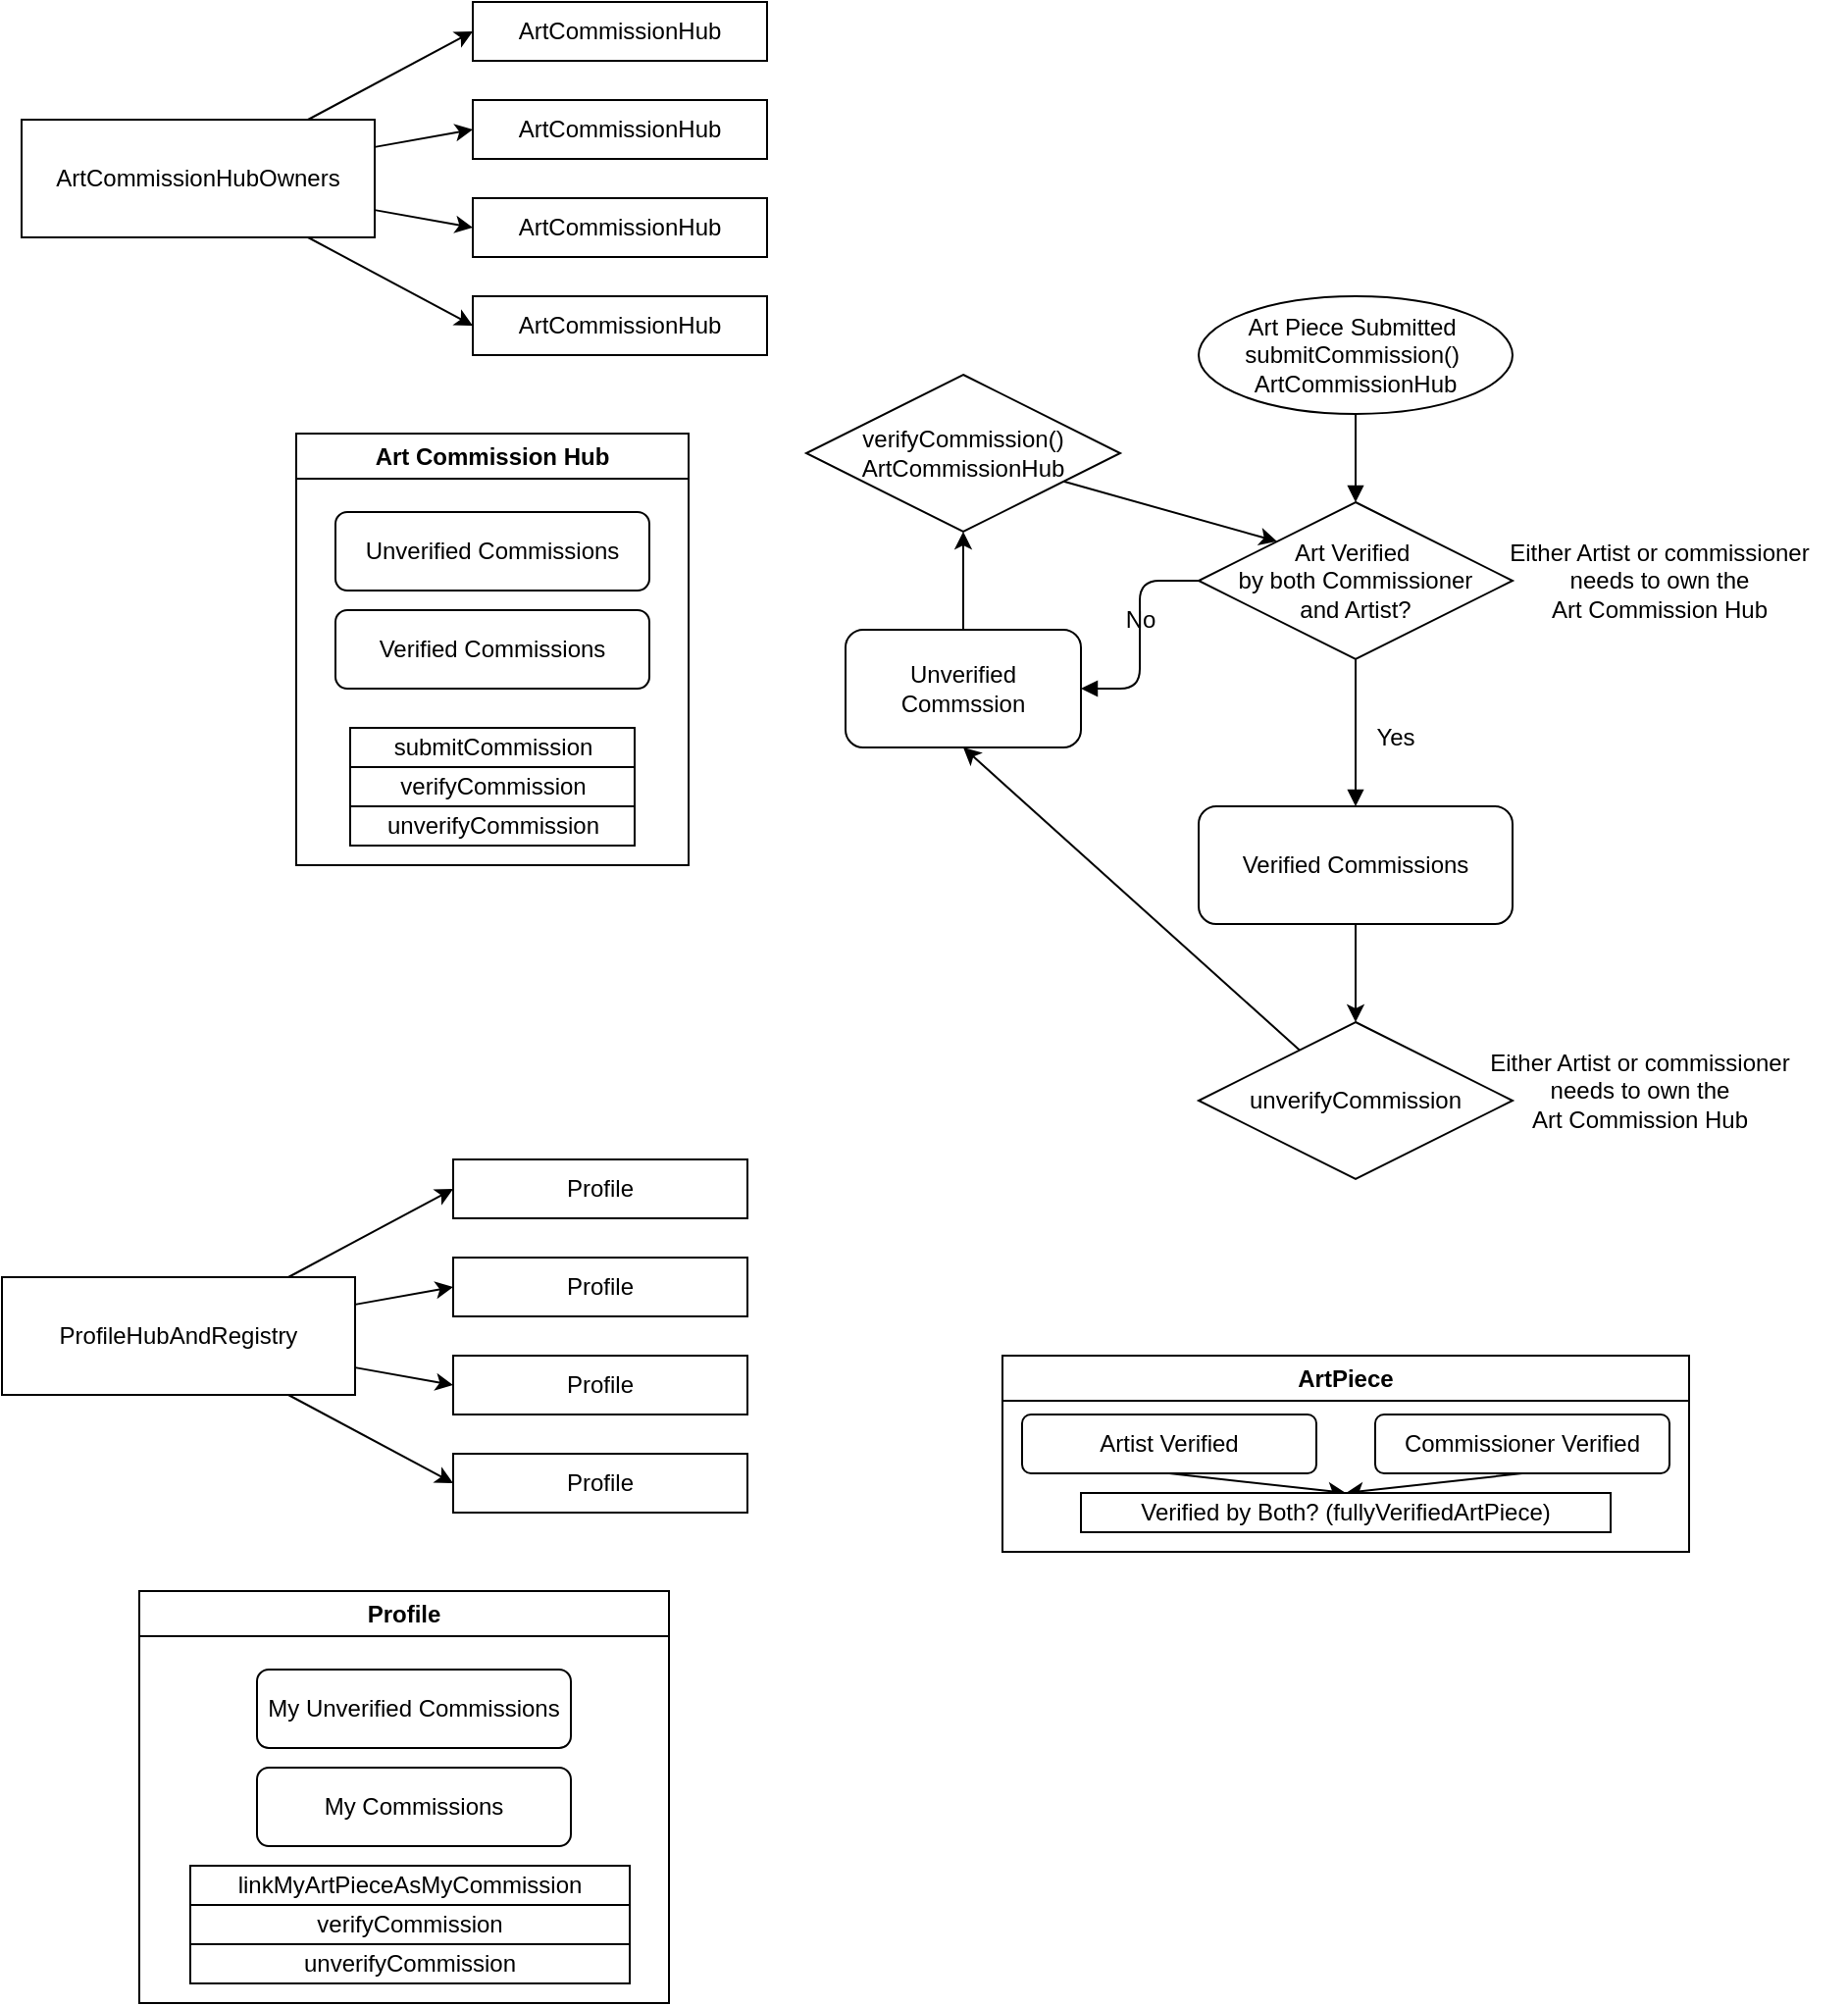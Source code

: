 <mxfile pages="2">
    <diagram id="ivGiwy65avPPrxQmOwTv" name="ArtPiece Flow">
        <mxGraphModel dx="1840" dy="924" grid="1" gridSize="10" guides="1" tooltips="1" connect="1" arrows="1" fold="1" page="1" pageScale="1" pageWidth="850" pageHeight="1100" math="0" shadow="0">
            <root>
                <mxCell id="0"/>
                <mxCell id="1" parent="0"/>
                <mxCell id="T2qD8MGEmMjnwZ4VDg0g-26" style="edgeStyle=none;html=1;entryX=0;entryY=0.5;entryDx=0;entryDy=0;" parent="1" source="y_wK0aKzLBV-x2Wh-elQ-2" target="y_wK0aKzLBV-x2Wh-elQ-6" edge="1">
                    <mxGeometry relative="1" as="geometry"/>
                </mxCell>
                <mxCell id="T2qD8MGEmMjnwZ4VDg0g-27" style="edgeStyle=none;html=1;entryX=0;entryY=0.5;entryDx=0;entryDy=0;" parent="1" source="y_wK0aKzLBV-x2Wh-elQ-2" target="y_wK0aKzLBV-x2Wh-elQ-5" edge="1">
                    <mxGeometry relative="1" as="geometry"/>
                </mxCell>
                <mxCell id="T2qD8MGEmMjnwZ4VDg0g-28" style="edgeStyle=none;html=1;entryX=0;entryY=0.5;entryDx=0;entryDy=0;" parent="1" source="y_wK0aKzLBV-x2Wh-elQ-2" target="y_wK0aKzLBV-x2Wh-elQ-4" edge="1">
                    <mxGeometry relative="1" as="geometry"/>
                </mxCell>
                <mxCell id="T2qD8MGEmMjnwZ4VDg0g-29" style="edgeStyle=none;html=1;entryX=0;entryY=0.5;entryDx=0;entryDy=0;" parent="1" source="y_wK0aKzLBV-x2Wh-elQ-2" target="y_wK0aKzLBV-x2Wh-elQ-3" edge="1">
                    <mxGeometry relative="1" as="geometry"/>
                </mxCell>
                <mxCell id="y_wK0aKzLBV-x2Wh-elQ-2" value="ArtCommissionHubOwners" style="rounded=0;whiteSpace=wrap;html=1;" parent="1" vertex="1">
                    <mxGeometry x="-20" y="190" width="180" height="60" as="geometry"/>
                </mxCell>
                <mxCell id="y_wK0aKzLBV-x2Wh-elQ-3" value="ArtCommissionHub" style="rounded=0;whiteSpace=wrap;html=1;" parent="1" vertex="1">
                    <mxGeometry x="210" y="280" width="150" height="30" as="geometry"/>
                </mxCell>
                <mxCell id="y_wK0aKzLBV-x2Wh-elQ-4" value="ArtCommissionHub" style="rounded=0;whiteSpace=wrap;html=1;" parent="1" vertex="1">
                    <mxGeometry x="210" y="230" width="150" height="30" as="geometry"/>
                </mxCell>
                <mxCell id="y_wK0aKzLBV-x2Wh-elQ-5" value="ArtCommissionHub" style="rounded=0;whiteSpace=wrap;html=1;" parent="1" vertex="1">
                    <mxGeometry x="210" y="180" width="150" height="30" as="geometry"/>
                </mxCell>
                <mxCell id="y_wK0aKzLBV-x2Wh-elQ-6" value="ArtCommissionHub" style="rounded=0;whiteSpace=wrap;html=1;" parent="1" vertex="1">
                    <mxGeometry x="210" y="130" width="150" height="30" as="geometry"/>
                </mxCell>
                <mxCell id="y_wK0aKzLBV-x2Wh-elQ-8" value="Unverified Commissions" style="rounded=1;whiteSpace=wrap;html=1;" parent="1" vertex="1">
                    <mxGeometry x="140" y="390" width="160" height="40" as="geometry"/>
                </mxCell>
                <mxCell id="T2qD8MGEmMjnwZ4VDg0g-1" value="Art Piece Submitted&amp;nbsp;&lt;div&gt;submitCommission()&amp;nbsp;&lt;/div&gt;&lt;div&gt;ArtCommissionHub&lt;/div&gt;" style="ellipse;whiteSpace=wrap;html=1;aspect=fixed;" parent="1" vertex="1">
                    <mxGeometry x="580" y="280" width="160" height="60" as="geometry"/>
                </mxCell>
                <mxCell id="T2qD8MGEmMjnwZ4VDg0g-2" value="Art Verified&amp;nbsp;&lt;div&gt;by both&amp;nbsp;&lt;span style=&quot;background-color: transparent;&quot;&gt;Commissioner&lt;/span&gt;&lt;div&gt;&lt;span style=&quot;background-color: transparent;&quot;&gt;and Artist?&lt;/span&gt;&lt;/div&gt;&lt;/div&gt;" style="rhombus;whiteSpace=wrap;html=1;" parent="1" vertex="1">
                    <mxGeometry x="580" y="385" width="160" height="80" as="geometry"/>
                </mxCell>
                <mxCell id="T2qD8MGEmMjnwZ4VDg0g-37" style="edgeStyle=none;html=1;entryX=0.5;entryY=1;entryDx=0;entryDy=0;" parent="1" source="T2qD8MGEmMjnwZ4VDg0g-3" target="T2qD8MGEmMjnwZ4VDg0g-36" edge="1">
                    <mxGeometry relative="1" as="geometry"/>
                </mxCell>
                <mxCell id="T2qD8MGEmMjnwZ4VDg0g-3" value="Unverified Commssion" style="rounded=1;whiteSpace=wrap;html=1;" parent="1" vertex="1">
                    <mxGeometry x="400" y="450" width="120" height="60" as="geometry"/>
                </mxCell>
                <mxCell id="T2qD8MGEmMjnwZ4VDg0g-4" value="Yes" style="text;html=1;align=center;verticalAlign=middle;" parent="1" vertex="1">
                    <mxGeometry x="660" y="490" width="40" height="30" as="geometry"/>
                </mxCell>
                <mxCell id="T2qD8MGEmMjnwZ4VDg0g-40" style="edgeStyle=none;html=1;entryX=0.5;entryY=0;entryDx=0;entryDy=0;" parent="1" source="T2qD8MGEmMjnwZ4VDg0g-5" target="T2qD8MGEmMjnwZ4VDg0g-35" edge="1">
                    <mxGeometry relative="1" as="geometry"/>
                </mxCell>
                <mxCell id="T2qD8MGEmMjnwZ4VDg0g-5" value="Verified Commissions" style="rounded=1;whiteSpace=wrap;html=1;" parent="1" vertex="1">
                    <mxGeometry x="580" y="540" width="160" height="60" as="geometry"/>
                </mxCell>
                <mxCell id="T2qD8MGEmMjnwZ4VDg0g-6" style="edgeStyle=orthogonalEdgeStyle;endArrow=block;html=1;" parent="1" source="T2qD8MGEmMjnwZ4VDg0g-1" target="T2qD8MGEmMjnwZ4VDg0g-2" edge="1">
                    <mxGeometry relative="1" as="geometry"/>
                </mxCell>
                <mxCell id="T2qD8MGEmMjnwZ4VDg0g-7" style="edgeStyle=orthogonalEdgeStyle;endArrow=block;html=1;" parent="1" source="T2qD8MGEmMjnwZ4VDg0g-2" target="T2qD8MGEmMjnwZ4VDg0g-3" edge="1">
                    <mxGeometry relative="1" as="geometry">
                        <mxPoint x="500" y="400" as="targetPoint"/>
                    </mxGeometry>
                </mxCell>
                <mxCell id="T2qD8MGEmMjnwZ4VDg0g-8" style="edgeStyle=orthogonalEdgeStyle;endArrow=block;html=1;" parent="1" source="T2qD8MGEmMjnwZ4VDg0g-2" target="T2qD8MGEmMjnwZ4VDg0g-5" edge="1">
                    <mxGeometry relative="1" as="geometry">
                        <mxPoint x="660" y="440" as="targetPoint"/>
                    </mxGeometry>
                </mxCell>
                <mxCell id="T2qD8MGEmMjnwZ4VDg0g-25" value="No" style="text;html=1;align=center;verticalAlign=middle;" parent="1" vertex="1">
                    <mxGeometry x="530" y="430" width="40" height="30" as="geometry"/>
                </mxCell>
                <mxCell id="T2qD8MGEmMjnwZ4VDg0g-33" value="Art Commission Hub" style="swimlane;whiteSpace=wrap;html=1;" parent="1" vertex="1">
                    <mxGeometry x="120" y="350" width="200" height="220" as="geometry"/>
                </mxCell>
                <mxCell id="T2qD8MGEmMjnwZ4VDg0g-62" value="submitCommission" style="rounded=0;whiteSpace=wrap;html=1;" parent="T2qD8MGEmMjnwZ4VDg0g-33" vertex="1">
                    <mxGeometry x="27.5" y="150" width="145" height="20" as="geometry"/>
                </mxCell>
                <mxCell id="T2qD8MGEmMjnwZ4VDg0g-63" value="verifyCommission" style="rounded=0;whiteSpace=wrap;html=1;" parent="T2qD8MGEmMjnwZ4VDg0g-33" vertex="1">
                    <mxGeometry x="27.5" y="170" width="145" height="20" as="geometry"/>
                </mxCell>
                <mxCell id="T2qD8MGEmMjnwZ4VDg0g-64" value="unverifyCommission" style="rounded=0;whiteSpace=wrap;html=1;" parent="T2qD8MGEmMjnwZ4VDg0g-33" vertex="1">
                    <mxGeometry x="27.5" y="190" width="145" height="20" as="geometry"/>
                </mxCell>
                <mxCell id="T2qD8MGEmMjnwZ4VDg0g-30" value="Verified Commissions" style="rounded=1;whiteSpace=wrap;html=1;" parent="T2qD8MGEmMjnwZ4VDg0g-33" vertex="1">
                    <mxGeometry x="20" y="90" width="160" height="40" as="geometry"/>
                </mxCell>
                <mxCell id="T2qD8MGEmMjnwZ4VDg0g-34" value="&lt;div&gt;Either Artist or commissioner needs to own the&lt;/div&gt;&lt;div&gt;Art Commission Hub&lt;/div&gt;" style="text;strokeColor=none;align=center;fillColor=none;html=1;verticalAlign=middle;whiteSpace=wrap;rounded=0;" parent="1" vertex="1">
                    <mxGeometry x="720" y="410" width="190" height="30" as="geometry"/>
                </mxCell>
                <mxCell id="T2qD8MGEmMjnwZ4VDg0g-41" style="edgeStyle=none;html=1;entryX=0.5;entryY=1;entryDx=0;entryDy=0;" parent="1" source="T2qD8MGEmMjnwZ4VDg0g-35" target="T2qD8MGEmMjnwZ4VDg0g-3" edge="1">
                    <mxGeometry relative="1" as="geometry"/>
                </mxCell>
                <mxCell id="T2qD8MGEmMjnwZ4VDg0g-35" value="unverifyCommission" style="rhombus;whiteSpace=wrap;html=1;" parent="1" vertex="1">
                    <mxGeometry x="580" y="650" width="160" height="80" as="geometry"/>
                </mxCell>
                <mxCell id="T2qD8MGEmMjnwZ4VDg0g-38" style="edgeStyle=none;html=1;entryX=0;entryY=0;entryDx=0;entryDy=0;" parent="1" source="T2qD8MGEmMjnwZ4VDg0g-36" target="T2qD8MGEmMjnwZ4VDg0g-2" edge="1">
                    <mxGeometry relative="1" as="geometry"/>
                </mxCell>
                <mxCell id="T2qD8MGEmMjnwZ4VDg0g-36" value="&lt;div&gt;verifyCommission()&lt;/div&gt;&lt;div&gt;ArtCommissionHub&lt;/div&gt;" style="rhombus;whiteSpace=wrap;html=1;" parent="1" vertex="1">
                    <mxGeometry x="380" y="320" width="160" height="80" as="geometry"/>
                </mxCell>
                <mxCell id="T2qD8MGEmMjnwZ4VDg0g-39" value="&lt;div&gt;Either Artist or commissioner needs to own the&lt;/div&gt;&lt;div&gt;Art Commission Hub&lt;/div&gt;" style="text;strokeColor=none;align=center;fillColor=none;html=1;verticalAlign=middle;whiteSpace=wrap;rounded=0;" parent="1" vertex="1">
                    <mxGeometry x="710" y="670" width="190" height="30" as="geometry"/>
                </mxCell>
                <mxCell id="T2qD8MGEmMjnwZ4VDg0g-43" style="edgeStyle=none;html=1;entryX=0;entryY=0.5;entryDx=0;entryDy=0;" parent="1" source="T2qD8MGEmMjnwZ4VDg0g-47" target="T2qD8MGEmMjnwZ4VDg0g-51" edge="1">
                    <mxGeometry relative="1" as="geometry"/>
                </mxCell>
                <mxCell id="T2qD8MGEmMjnwZ4VDg0g-44" style="edgeStyle=none;html=1;entryX=0;entryY=0.5;entryDx=0;entryDy=0;" parent="1" source="T2qD8MGEmMjnwZ4VDg0g-47" target="T2qD8MGEmMjnwZ4VDg0g-50" edge="1">
                    <mxGeometry relative="1" as="geometry"/>
                </mxCell>
                <mxCell id="T2qD8MGEmMjnwZ4VDg0g-45" style="edgeStyle=none;html=1;entryX=0;entryY=0.5;entryDx=0;entryDy=0;" parent="1" source="T2qD8MGEmMjnwZ4VDg0g-47" target="T2qD8MGEmMjnwZ4VDg0g-49" edge="1">
                    <mxGeometry relative="1" as="geometry"/>
                </mxCell>
                <mxCell id="T2qD8MGEmMjnwZ4VDg0g-46" style="edgeStyle=none;html=1;entryX=0;entryY=0.5;entryDx=0;entryDy=0;" parent="1" source="T2qD8MGEmMjnwZ4VDg0g-47" target="T2qD8MGEmMjnwZ4VDg0g-48" edge="1">
                    <mxGeometry relative="1" as="geometry"/>
                </mxCell>
                <mxCell id="T2qD8MGEmMjnwZ4VDg0g-47" value="ProfileHubAndRegistry" style="rounded=0;whiteSpace=wrap;html=1;" parent="1" vertex="1">
                    <mxGeometry x="-30" y="780" width="180" height="60" as="geometry"/>
                </mxCell>
                <mxCell id="T2qD8MGEmMjnwZ4VDg0g-48" value="Profile" style="rounded=0;whiteSpace=wrap;html=1;" parent="1" vertex="1">
                    <mxGeometry x="200" y="870" width="150" height="30" as="geometry"/>
                </mxCell>
                <mxCell id="T2qD8MGEmMjnwZ4VDg0g-49" value="Profile" style="rounded=0;whiteSpace=wrap;html=1;" parent="1" vertex="1">
                    <mxGeometry x="200" y="820" width="150" height="30" as="geometry"/>
                </mxCell>
                <mxCell id="T2qD8MGEmMjnwZ4VDg0g-50" value="Profile" style="rounded=0;whiteSpace=wrap;html=1;" parent="1" vertex="1">
                    <mxGeometry x="200" y="770" width="150" height="30" as="geometry"/>
                </mxCell>
                <mxCell id="T2qD8MGEmMjnwZ4VDg0g-51" value="Profile" style="rounded=0;whiteSpace=wrap;html=1;" parent="1" vertex="1">
                    <mxGeometry x="200" y="720" width="150" height="30" as="geometry"/>
                </mxCell>
                <mxCell id="T2qD8MGEmMjnwZ4VDg0g-54" value="Profile" style="swimlane;whiteSpace=wrap;html=1;" parent="1" vertex="1">
                    <mxGeometry x="40" y="940" width="270" height="210" as="geometry"/>
                </mxCell>
                <mxCell id="T2qD8MGEmMjnwZ4VDg0g-53" value="My Commissions" style="rounded=1;whiteSpace=wrap;html=1;" parent="T2qD8MGEmMjnwZ4VDg0g-54" vertex="1">
                    <mxGeometry x="60" y="90" width="160" height="40" as="geometry"/>
                </mxCell>
                <mxCell id="T2qD8MGEmMjnwZ4VDg0g-66" value="linkMyArtPieceAsMyCommission" style="rounded=0;whiteSpace=wrap;html=1;" parent="T2qD8MGEmMjnwZ4VDg0g-54" vertex="1">
                    <mxGeometry x="26" y="140" width="224" height="20" as="geometry"/>
                </mxCell>
                <mxCell id="T2qD8MGEmMjnwZ4VDg0g-67" value="verifyCommission" style="rounded=0;whiteSpace=wrap;html=1;" parent="T2qD8MGEmMjnwZ4VDg0g-54" vertex="1">
                    <mxGeometry x="26" y="160" width="224" height="20" as="geometry"/>
                </mxCell>
                <mxCell id="T2qD8MGEmMjnwZ4VDg0g-68" value="unverifyCommission" style="rounded=0;whiteSpace=wrap;html=1;" parent="T2qD8MGEmMjnwZ4VDg0g-54" vertex="1">
                    <mxGeometry x="26" y="180" width="224" height="20" as="geometry"/>
                </mxCell>
                <mxCell id="T2qD8MGEmMjnwZ4VDg0g-52" value="My Unverified Commissions" style="rounded=1;whiteSpace=wrap;html=1;" parent="T2qD8MGEmMjnwZ4VDg0g-54" vertex="1">
                    <mxGeometry x="60" y="40" width="160" height="40" as="geometry"/>
                </mxCell>
                <mxCell id="T2qD8MGEmMjnwZ4VDg0g-55" value="ArtPiece" style="swimlane;whiteSpace=wrap;html=1;" parent="1" vertex="1">
                    <mxGeometry x="480" y="820" width="350" height="100" as="geometry"/>
                </mxCell>
                <mxCell id="T2qD8MGEmMjnwZ4VDg0g-60" style="edgeStyle=none;html=1;exitX=0.5;exitY=1;exitDx=0;exitDy=0;entryX=0.5;entryY=0;entryDx=0;entryDy=0;" parent="T2qD8MGEmMjnwZ4VDg0g-55" source="T2qD8MGEmMjnwZ4VDg0g-56" target="T2qD8MGEmMjnwZ4VDg0g-59" edge="1">
                    <mxGeometry relative="1" as="geometry"/>
                </mxCell>
                <mxCell id="T2qD8MGEmMjnwZ4VDg0g-56" value="Artist Verified" style="rounded=1;whiteSpace=wrap;html=1;" parent="T2qD8MGEmMjnwZ4VDg0g-55" vertex="1">
                    <mxGeometry x="10" y="30" width="150" height="30" as="geometry"/>
                </mxCell>
                <mxCell id="T2qD8MGEmMjnwZ4VDg0g-61" style="edgeStyle=none;html=1;exitX=0.5;exitY=1;exitDx=0;exitDy=0;entryX=0.5;entryY=0;entryDx=0;entryDy=0;" parent="T2qD8MGEmMjnwZ4VDg0g-55" source="T2qD8MGEmMjnwZ4VDg0g-57" target="T2qD8MGEmMjnwZ4VDg0g-59" edge="1">
                    <mxGeometry relative="1" as="geometry"/>
                </mxCell>
                <mxCell id="T2qD8MGEmMjnwZ4VDg0g-57" value="Commissioner Verified" style="rounded=1;whiteSpace=wrap;html=1;" parent="T2qD8MGEmMjnwZ4VDg0g-55" vertex="1">
                    <mxGeometry x="190" y="30" width="150" height="30" as="geometry"/>
                </mxCell>
                <mxCell id="T2qD8MGEmMjnwZ4VDg0g-59" value="Verified by Both? (&lt;span style=&quot;background-color: transparent;&quot;&gt;fullyVerifiedArtPiece)&lt;/span&gt;" style="rounded=0;whiteSpace=wrap;html=1;" parent="T2qD8MGEmMjnwZ4VDg0g-55" vertex="1">
                    <mxGeometry x="40" y="70" width="270" height="20" as="geometry"/>
                </mxCell>
            </root>
        </mxGraphModel>
    </diagram>
    <diagram id="H3zf4bIogF9CVOAL8L1h" name="User Behavior Flows">
        <mxGraphModel dx="859" dy="1977" grid="1" gridSize="10" guides="1" tooltips="1" connect="1" arrows="1" fold="1" page="1" pageScale="1" pageWidth="850" pageHeight="1100" math="0" shadow="0">
            <root>
                <mxCell id="0"/>
                <mxCell id="1" parent="0"/>
                <mxCell id="b71COmHJjZHmUfK4wY3B-1" value="" style="group" vertex="1" connectable="0" parent="1">
                    <mxGeometry x="1180" y="480" width="620" height="900" as="geometry"/>
                </mxCell>
                <mxCell id="b71COmHJjZHmUfK4wY3B-3" value="" style="rounded=0;whiteSpace=wrap;html=1;shadow=1;" vertex="1" parent="b71COmHJjZHmUfK4wY3B-1">
                    <mxGeometry y="30" width="480" height="870" as="geometry"/>
                </mxCell>
                <mxCell id="b71COmHJjZHmUfK4wY3B-2" value="New Art Piece Flow" style="swimlane;whiteSpace=wrap;html=1;fillColor=#e1d5e7;strokeColor=#9673a6;shadow=1;startSize=30;movable=1;resizable=1;rotatable=1;deletable=1;editable=1;locked=0;connectable=1;container=0;" vertex="1" parent="b71COmHJjZHmUfK4wY3B-1">
                    <mxGeometry width="480" height="900" as="geometry"/>
                </mxCell>
                <mxCell id="b71COmHJjZHmUfK4wY3B-10" value="&lt;font style=&quot;color: light-dark(rgb(0, 0, 0), rgb(184, 25, 168));&quot;&gt;&lt;b&gt;Write chunks to large file&lt;/b&gt;&lt;/font&gt;" style="rounded=0;whiteSpace=wrap;html=1;fillColor=#fad7ac;strokeColor=#b46504;" vertex="1" parent="b71COmHJjZHmUfK4wY3B-2">
                    <mxGeometry x="330" y="250" width="120" height="60" as="geometry"/>
                </mxCell>
                <mxCell id="b71COmHJjZHmUfK4wY3B-22" value="Select Contract &lt;br&gt;and Chain&lt;div&gt;of original piece&amp;nbsp;&lt;/div&gt;" style="rounded=0;whiteSpace=wrap;html=1;fillColor=#b1ddf0;strokeColor=#10739e;" vertex="1" parent="b71COmHJjZHmUfK4wY3B-2">
                    <mxGeometry x="310" y="520" width="120" height="60" as="geometry"/>
                </mxCell>
                <mxCell id="b71COmHJjZHmUfK4wY3B-21" value="Save to Profile" style="rounded=0;whiteSpace=wrap;html=1;fillColor=#b1ddf0;strokeColor=#10739e;" vertex="1" parent="b71COmHJjZHmUfK4wY3B-2">
                    <mxGeometry x="150" y="530" width="120" height="40" as="geometry"/>
                </mxCell>
                <mxCell id="b71COmHJjZHmUfK4wY3B-15" value="Does account&amp;nbsp;&lt;div&gt;have a profile?&lt;/div&gt;" style="rounded=0;whiteSpace=wrap;html=1;" vertex="1" parent="b71COmHJjZHmUfK4wY3B-2">
                    <mxGeometry x="152.5" y="610" width="115" height="60" as="geometry"/>
                </mxCell>
                <mxCell id="b71COmHJjZHmUfK4wY3B-17" value="CreateArtPiece&lt;br&gt;(on Profie)&lt;br&gt;&lt;br&gt;- Adds art to profile (My Art or Commission)" style="rounded=0;whiteSpace=wrap;html=1;fillColor=#fad7ac;strokeColor=#b46504;" vertex="1" parent="b71COmHJjZHmUfK4wY3B-2">
                    <mxGeometry x="282.5" y="710" width="120" height="110" as="geometry"/>
                </mxCell>
                <mxCell id="b71COmHJjZHmUfK4wY3B-6" value="CreateProfile&lt;br&gt;AndArtPiece&lt;br&gt;(On Profile-Factory-And-Registry)&lt;br&gt;&lt;br&gt;-Creates Profile&lt;br&gt;- Adds art to profile (My Art or Commission)" style="rounded=0;whiteSpace=wrap;html=1;fillColor=#fad7ac;strokeColor=#b46504;" vertex="1" parent="b71COmHJjZHmUfK4wY3B-2">
                    <mxGeometry x="50" y="700" width="120" height="130" as="geometry"/>
                </mxCell>
                <mxCell id="b71COmHJjZHmUfK4wY3B-25" value="" style="endArrow=classic;html=1;rounded=0;exitX=0;exitY=0.5;exitDx=0;exitDy=0;entryX=1;entryY=0.5;entryDx=0;entryDy=0;" edge="1" parent="b71COmHJjZHmUfK4wY3B-2" source="b71COmHJjZHmUfK4wY3B-22" target="b71COmHJjZHmUfK4wY3B-21">
                    <mxGeometry width="50" height="50" relative="1" as="geometry">
                        <mxPoint x="260" y="390" as="sourcePoint"/>
                        <mxPoint x="310" y="340" as="targetPoint"/>
                    </mxGeometry>
                </mxCell>
                <mxCell id="b71COmHJjZHmUfK4wY3B-16" value="" style="endArrow=classic;html=1;rounded=0;entryX=0.5;entryY=0;entryDx=0;entryDy=0;exitX=0.5;exitY=1;exitDx=0;exitDy=0;" edge="1" parent="b71COmHJjZHmUfK4wY3B-2" source="b71COmHJjZHmUfK4wY3B-21" target="b71COmHJjZHmUfK4wY3B-15">
                    <mxGeometry width="50" height="50" relative="1" as="geometry">
                        <mxPoint x="270" y="420" as="sourcePoint"/>
                        <mxPoint x="565" y="440" as="targetPoint"/>
                    </mxGeometry>
                </mxCell>
                <mxCell id="b71COmHJjZHmUfK4wY3B-18" value="" style="endArrow=classic;html=1;rounded=0;exitX=1;exitY=0.5;exitDx=0;exitDy=0;entryX=0.5;entryY=0;entryDx=0;entryDy=0;" edge="1" parent="b71COmHJjZHmUfK4wY3B-2" source="b71COmHJjZHmUfK4wY3B-15" target="b71COmHJjZHmUfK4wY3B-17">
                    <mxGeometry width="50" height="50" relative="1" as="geometry">
                        <mxPoint x="515" y="490" as="sourcePoint"/>
                        <mxPoint x="565" y="440" as="targetPoint"/>
                    </mxGeometry>
                </mxCell>
                <mxCell id="b71COmHJjZHmUfK4wY3B-19" value="" style="endArrow=classic;html=1;rounded=0;exitX=0;exitY=0.5;exitDx=0;exitDy=0;entryX=0.5;entryY=0;entryDx=0;entryDy=0;" edge="1" parent="b71COmHJjZHmUfK4wY3B-2" source="b71COmHJjZHmUfK4wY3B-15" target="b71COmHJjZHmUfK4wY3B-6">
                    <mxGeometry width="50" height="50" relative="1" as="geometry">
                        <mxPoint x="450" y="630" as="sourcePoint"/>
                        <mxPoint x="500" y="580" as="targetPoint"/>
                    </mxGeometry>
                </mxCell>
                <mxCell id="b71COmHJjZHmUfK4wY3B-20" value="Art is for&amp;nbsp;&lt;div&gt;Commission?&lt;/div&gt;" style="rounded=0;whiteSpace=wrap;html=1;" vertex="1" parent="b71COmHJjZHmUfK4wY3B-1">
                    <mxGeometry x="150" y="370" width="120" height="60" as="geometry"/>
                </mxCell>
                <mxCell id="b71COmHJjZHmUfK4wY3B-14" value="" style="endArrow=classic;html=1;rounded=0;exitX=0;exitY=0.5;exitDx=0;exitDy=0;entryX=0.5;entryY=0;entryDx=0;entryDy=0;" edge="1" parent="b71COmHJjZHmUfK4wY3B-1" source="b71COmHJjZHmUfK4wY3B-10" target="b71COmHJjZHmUfK4wY3B-20">
                    <mxGeometry width="50" height="50" relative="1" as="geometry">
                        <mxPoint x="470" y="500" as="sourcePoint"/>
                        <mxPoint x="120" y="290" as="targetPoint"/>
                    </mxGeometry>
                </mxCell>
                <mxCell id="b71COmHJjZHmUfK4wY3B-24" value="" style="endArrow=classic;html=1;rounded=0;entryX=0.5;entryY=0;entryDx=0;entryDy=0;exitX=0.5;exitY=1;exitDx=0;exitDy=0;" edge="1" parent="b71COmHJjZHmUfK4wY3B-1" source="b71COmHJjZHmUfK4wY3B-20" target="b71COmHJjZHmUfK4wY3B-22">
                    <mxGeometry width="50" height="50" relative="1" as="geometry">
                        <mxPoint x="320" y="330" as="sourcePoint"/>
                        <mxPoint x="340" y="380" as="targetPoint"/>
                    </mxGeometry>
                </mxCell>
                <mxCell id="b71COmHJjZHmUfK4wY3B-23" value="" style="endArrow=classic;html=1;rounded=0;exitX=0.5;exitY=1;exitDx=0;exitDy=0;entryX=0.5;entryY=0;entryDx=0;entryDy=0;" edge="1" parent="b71COmHJjZHmUfK4wY3B-1" source="b71COmHJjZHmUfK4wY3B-20" target="b71COmHJjZHmUfK4wY3B-21">
                    <mxGeometry width="50" height="50" relative="1" as="geometry">
                        <mxPoint x="290" y="430" as="sourcePoint"/>
                        <mxPoint x="340" y="380" as="targetPoint"/>
                    </mxGeometry>
                </mxCell>
                <mxCell id="vey3xkH-NvoXJWIZu9Ec-1" value="&lt;font style=&quot;color: light-dark(rgb(0, 0, 0), rgb(255, 255, 255));&quot;&gt;&lt;b&gt;Yes&lt;/b&gt;&lt;/font&gt;" style="text;html=1;align=center;verticalAlign=middle;resizable=0;points=[];autosize=1;strokeColor=none;fillColor=none;" vertex="1" parent="b71COmHJjZHmUfK4wY3B-1">
                    <mxGeometry x="305" y="450" width="40" height="30" as="geometry"/>
                </mxCell>
                <mxCell id="vey3xkH-NvoXJWIZu9Ec-18" value="&lt;font style=&quot;color: light-dark(rgb(0, 0, 0), rgb(255, 255, 255));&quot;&gt;&lt;b&gt;No&lt;/b&gt;&lt;/font&gt;" style="text;html=1;align=center;verticalAlign=middle;resizable=0;points=[];autosize=1;strokeColor=none;fillColor=none;" vertex="1" parent="b71COmHJjZHmUfK4wY3B-1">
                    <mxGeometry x="160" y="460" width="40" height="30" as="geometry"/>
                </mxCell>
                <mxCell id="vey3xkH-NvoXJWIZu9Ec-19" value="&lt;font style=&quot;color: light-dark(rgb(0, 0, 0), rgb(255, 255, 255));&quot;&gt;&lt;b&gt;No&lt;/b&gt;&lt;/font&gt;" style="text;html=1;align=center;verticalAlign=middle;resizable=0;points=[];autosize=1;strokeColor=none;fillColor=none;" vertex="1" parent="b71COmHJjZHmUfK4wY3B-1">
                    <mxGeometry x="95" y="640" width="40" height="30" as="geometry"/>
                </mxCell>
                <mxCell id="vey3xkH-NvoXJWIZu9Ec-20" value="&lt;font style=&quot;color: light-dark(rgb(0, 0, 0), rgb(255, 255, 255));&quot;&gt;&lt;b&gt;Yes&lt;/b&gt;&lt;/font&gt;" style="text;html=1;align=center;verticalAlign=middle;resizable=0;points=[];autosize=1;strokeColor=none;fillColor=none;" vertex="1" parent="b71COmHJjZHmUfK4wY3B-1">
                    <mxGeometry x="300" y="650" width="40" height="30" as="geometry"/>
                </mxCell>
                <mxCell id="b71COmHJjZHmUfK4wY3B-4" style="edgeStyle=orthogonalEdgeStyle;rounded=0;orthogonalLoop=1;jettySize=auto;html=1;" edge="1" parent="1" source="b71COmHJjZHmUfK4wY3B-5" target="b71COmHJjZHmUfK4wY3B-7">
                    <mxGeometry relative="1" as="geometry">
                        <mxPoint x="1345" y="640" as="targetPoint"/>
                    </mxGeometry>
                </mxCell>
                <mxCell id="b71COmHJjZHmUfK4wY3B-5" value="User" style="rounded=1;whiteSpace=wrap;html=1;fillColor=#d5e8d4;strokeColor=#82b366;" vertex="1" parent="1">
                    <mxGeometry x="1280" y="530" width="120" height="60" as="geometry"/>
                </mxCell>
                <mxCell id="b71COmHJjZHmUfK4wY3B-7" value="Upload Art Piece&amp;nbsp;&lt;br&gt;(shrink to 45kb contract size)" style="rounded=1;whiteSpace=wrap;html=1;fillColor=#b1ddf0;strokeColor=#10739e;" vertex="1" parent="1">
                    <mxGeometry x="1280" y="630" width="120" height="60" as="geometry"/>
                </mxCell>
                <mxCell id="b71COmHJjZHmUfK4wY3B-8" value="&lt;font style=&quot;color: light-dark(rgb(0, 0, 0), rgb(184, 25, 168));&quot;&gt;Larger File?&lt;/font&gt;" style="text;html=1;align=center;verticalAlign=middle;resizable=0;points=[];autosize=1;strokeColor=none;fillColor=none;" vertex="1" parent="1">
                    <mxGeometry x="1415" y="630" width="90" height="30" as="geometry"/>
                </mxCell>
                <mxCell id="b71COmHJjZHmUfK4wY3B-9" value="&lt;font style=&quot;color: light-dark(rgb(0, 0, 0), rgb(184, 25, 168));&quot;&gt;&lt;b&gt;Upload Larger Data&lt;/b&gt;&lt;/font&gt;&lt;div&gt;&lt;font style=&quot;color: light-dark(rgb(0, 0, 0), rgb(184, 25, 168));&quot;&gt;&lt;b&gt;(create chunks)&lt;/b&gt;&lt;/font&gt;&lt;/div&gt;" style="rounded=1;whiteSpace=wrap;html=1;fillColor=#b1ddf0;strokeColor=#10739e;" vertex="1" parent="1">
                    <mxGeometry x="1510" y="630" width="120" height="60" as="geometry"/>
                </mxCell>
                <mxCell id="b71COmHJjZHmUfK4wY3B-11" value="" style="endArrow=classic;html=1;rounded=0;exitX=0.5;exitY=1;exitDx=0;exitDy=0;entryX=0.5;entryY=0;entryDx=0;entryDy=0;" edge="1" parent="1" source="b71COmHJjZHmUfK4wY3B-9" target="b71COmHJjZHmUfK4wY3B-10">
                    <mxGeometry width="50" height="50" relative="1" as="geometry">
                        <mxPoint x="1590" y="770" as="sourcePoint"/>
                        <mxPoint x="1640" y="720" as="targetPoint"/>
                    </mxGeometry>
                </mxCell>
                <mxCell id="b71COmHJjZHmUfK4wY3B-12" value="" style="endArrow=classic;html=1;rounded=0;exitX=1;exitY=0.5;exitDx=0;exitDy=0;entryX=0;entryY=0.5;entryDx=0;entryDy=0;" edge="1" parent="1" source="b71COmHJjZHmUfK4wY3B-7" target="b71COmHJjZHmUfK4wY3B-9">
                    <mxGeometry width="50" height="50" relative="1" as="geometry">
                        <mxPoint x="1685" y="970" as="sourcePoint"/>
                        <mxPoint x="1735" y="920" as="targetPoint"/>
                    </mxGeometry>
                </mxCell>
                <mxCell id="b71COmHJjZHmUfK4wY3B-13" value="" style="endArrow=classic;html=1;rounded=0;exitX=0.5;exitY=1;exitDx=0;exitDy=0;entryX=0.5;entryY=0;entryDx=0;entryDy=0;" edge="1" parent="1" source="b71COmHJjZHmUfK4wY3B-7" target="b71COmHJjZHmUfK4wY3B-20">
                    <mxGeometry width="50" height="50" relative="1" as="geometry">
                        <mxPoint x="1685" y="980" as="sourcePoint"/>
                        <mxPoint x="1447.5" y="760" as="targetPoint"/>
                    </mxGeometry>
                </mxCell>
                <mxCell id="b71COmHJjZHmUfK4wY3B-26" value="" style="endArrow=classic;html=1;rounded=0;entryX=0.5;entryY=0;entryDx=0;entryDy=0;exitX=0.5;exitY=1;exitDx=0;exitDy=0;" edge="1" parent="1" source="b71COmHJjZHmUfK4wY3B-5" target="b71COmHJjZHmUfK4wY3B-7">
                    <mxGeometry width="50" height="50" relative="1" as="geometry">
                        <mxPoint x="1440" y="870" as="sourcePoint"/>
                        <mxPoint x="1490" y="820" as="targetPoint"/>
                    </mxGeometry>
                </mxCell>
                <mxCell id="b71COmHJjZHmUfK4wY3B-27" value="Key" style="swimlane;whiteSpace=wrap;html=1;" vertex="1" parent="1">
                    <mxGeometry x="1740" y="160" width="200" height="230" as="geometry"/>
                </mxCell>
                <mxCell id="b71COmHJjZHmUfK4wY3B-28" value="&lt;div&gt;&lt;font style=&quot;color: light-dark(rgb(0, 0, 0), rgb(184, 25, 168));&quot;&gt;&lt;b&gt;&lt;br&gt;&lt;/b&gt;&lt;/font&gt;&lt;/div&gt;&lt;div&gt;&lt;font style=&quot;color: light-dark(rgb(0, 0, 0), rgb(184, 25, 168));&quot;&gt;&lt;b&gt;&lt;br&gt;&lt;/b&gt;&lt;/font&gt;&lt;/div&gt;&lt;div&gt;&lt;font style=&quot;color: light-dark(rgb(0, 0, 0), rgb(184, 25, 168));&quot;&gt;&lt;b&gt;&lt;br&gt;&lt;/b&gt;&lt;/font&gt;&lt;/div&gt;&lt;div&gt;&lt;font style=&quot;color: light-dark(rgb(0, 0, 0), rgb(184, 25, 168));&quot;&gt;&lt;b&gt;&lt;br&gt;&lt;/b&gt;&lt;/font&gt;&lt;/div&gt;&lt;div&gt;&lt;font style=&quot;color: light-dark(rgb(0, 0, 0), rgb(184, 25, 168));&quot;&gt;&lt;b&gt;&lt;br&gt;&lt;/b&gt;&lt;/font&gt;&lt;/div&gt;&lt;div&gt;&lt;font style=&quot;color: light-dark(rgb(0, 0, 0), rgb(184, 25, 168));&quot;&gt;&lt;b&gt;&lt;br&gt;&lt;/b&gt;&lt;/font&gt;&lt;/div&gt;&lt;div&gt;&lt;font style=&quot;color: light-dark(rgb(0, 0, 0), rgb(184, 25, 168));&quot;&gt;&lt;b&gt;&lt;br&gt;&lt;/b&gt;&lt;/font&gt;&lt;/div&gt;&lt;div&gt;&lt;font style=&quot;color: light-dark(rgb(0, 0, 0), rgb(184, 25, 168));&quot;&gt;&lt;b&gt;&lt;br&gt;&lt;/b&gt;&lt;/font&gt;&lt;/div&gt;&lt;div&gt;&lt;font style=&quot;color: light-dark(rgb(0, 0, 0), rgb(184, 25, 168));&quot;&gt;&lt;b&gt;&lt;br&gt;&lt;/b&gt;&lt;/font&gt;&lt;/div&gt;&lt;div&gt;&lt;font style=&quot;color: light-dark(rgb(0, 0, 0), rgb(184, 25, 168));&quot;&gt;&lt;b&gt;&lt;br&gt;&lt;/b&gt;&lt;/font&gt;&lt;/div&gt;&lt;div&gt;&lt;font style=&quot;color: light-dark(rgb(0, 0, 0), rgb(184, 25, 168));&quot;&gt;&lt;b&gt;&lt;br&gt;&lt;/b&gt;&lt;/font&gt;&lt;/div&gt;&lt;div&gt;&lt;font style=&quot;color: light-dark(rgb(0, 0, 0), rgb(184, 25, 168));&quot;&gt;&lt;b&gt;Post launch feature expansion&lt;/b&gt;&lt;/font&gt;&lt;/div&gt;" style="rounded=0;whiteSpace=wrap;html=1;" vertex="1" parent="b71COmHJjZHmUfK4wY3B-27">
                    <mxGeometry y="20" width="200" height="210" as="geometry"/>
                </mxCell>
                <mxCell id="b71COmHJjZHmUfK4wY3B-29" value="Website Interaction" style="rounded=0;whiteSpace=wrap;html=1;fillColor=#b1ddf0;strokeColor=#10739e;" vertex="1" parent="b71COmHJjZHmUfK4wY3B-27">
                    <mxGeometry x="10" y="30" width="180" height="40" as="geometry"/>
                </mxCell>
                <mxCell id="b71COmHJjZHmUfK4wY3B-30" value="Contract Interaction" style="rounded=0;whiteSpace=wrap;html=1;fillColor=#fad7ac;strokeColor=#b46504;" vertex="1" parent="b71COmHJjZHmUfK4wY3B-27">
                    <mxGeometry x="10" y="80" width="180" height="40" as="geometry"/>
                </mxCell>
                <mxCell id="b71COmHJjZHmUfK4wY3B-31" value="Human Starts" style="rounded=0;whiteSpace=wrap;html=1;fillColor=#cdeb8b;strokeColor=#36393d;" vertex="1" parent="b71COmHJjZHmUfK4wY3B-27">
                    <mxGeometry x="10" y="130" width="180" height="40" as="geometry"/>
                </mxCell>
                <mxCell id="vey3xkH-NvoXJWIZu9Ec-1" value="" style="group;fillColor=#b1ddf0;strokeColor=#10739e;" vertex="1" connectable="0" parent="1">
                    <mxGeometry x="1780" y="520" width="620" height="720" as="geometry"/>
                </mxCell>
                <mxCell id="vey3xkH-NvoXJWIZu9Ec-2" value="Update Art&amp;nbsp;" style="swimlane;whiteSpace=wrap;html=1;fillColor=#e1d5e7;strokeColor=#9673a6;shadow=1;startSize=30;movable=1;resizable=1;rotatable=1;deletable=1;editable=1;locked=0;connectable=1;container=0;" vertex="1" parent="vey3xkH-NvoXJWIZu9Ec-1">
                    <mxGeometry width="620" height="720" as="geometry"/>
                </mxCell>
                <mxCell id="vey3xkH-NvoXJWIZu9Ec-3" value="" style="rounded=0;whiteSpace=wrap;html=1;shadow=1;" vertex="1" parent="vey3xkH-NvoXJWIZu9Ec-1">
                    <mxGeometry y="30" width="620" height="690" as="geometry"/>
                </mxCell>
                <mxCell id="vey3xkH-NvoXJWIZu9Ec-4" value="User Profile" style="rounded=1;whiteSpace=wrap;html=1;fillColor=#d5e8d4;strokeColor=#82b366;" vertex="1" parent="vey3xkH-NvoXJWIZu9Ec-1">
                    <mxGeometry x="240" y="60" width="120" height="60" as="geometry"/>
                </mxCell>
                <mxCell id="vey3xkH-NvoXJWIZu9Ec-7" value="Attach Art to&amp;nbsp;&lt;div&gt;Original Work&lt;/div&gt;" style="rounded=0;whiteSpace=wrap;html=1;fillColor=#b1ddf0;strokeColor=#10739e;" vertex="1" parent="vey3xkH-NvoXJWIZu9Ec-1">
                    <mxGeometry x="240" y="170" width="120" height="60" as="geometry"/>
                </mxCell>
                <mxCell id="vey3xkH-NvoXJWIZu9Ec-8" value="" style="endArrow=classic;html=1;rounded=0;exitX=0.5;exitY=1;exitDx=0;exitDy=0;entryX=0.5;entryY=0;entryDx=0;entryDy=0;" edge="1" parent="vey3xkH-NvoXJWIZu9Ec-1" source="vey3xkH-NvoXJWIZu9Ec-4" target="vey3xkH-NvoXJWIZu9Ec-7">
                    <mxGeometry width="50" height="50" relative="1" as="geometry">
                        <mxPoint x="220" y="180" as="sourcePoint"/>
                        <mxPoint x="270" y="130" as="targetPoint"/>
                    </mxGeometry>
                </mxCell>
                <mxCell id="vey3xkH-NvoXJWIZu9Ec-9" value="Which type of attachment" style="rounded=0;whiteSpace=wrap;html=1;" vertex="1" parent="vey3xkH-NvoXJWIZu9Ec-1">
                    <mxGeometry x="240" y="280" width="120" height="60" as="geometry"/>
                </mxCell>
                <mxCell id="vey3xkH-NvoXJWIZu9Ec-11" value="&lt;div&gt;&lt;br&gt;&lt;/div&gt;Attach to ArtCommissionHub&lt;br&gt;&lt;br&gt;Remove from MyArt" style="rounded=0;whiteSpace=wrap;html=1;fillColor=#fad7ac;strokeColor=#b46504;" vertex="1" parent="vey3xkH-NvoXJWIZu9Ec-1">
                    <mxGeometry x="130" y="410" width="120" height="90" as="geometry"/>
                </mxCell>
                <mxCell id="vey3xkH-NvoXJWIZu9Ec-12" value="&lt;div&gt;&lt;br&gt;&lt;/div&gt;Attach to ArtCommissionHub&lt;br&gt;&lt;br&gt;Remove from MyArt" style="rounded=0;whiteSpace=wrap;html=1;fillColor=#fad7ac;strokeColor=#b46504;" vertex="1" parent="vey3xkH-NvoXJWIZu9Ec-1">
                    <mxGeometry x="370" y="410" width="120" height="90" as="geometry"/>
                </mxCell>
                <mxCell id="vey3xkH-NvoXJWIZu9Ec-13" value="" style="endArrow=classic;html=1;rounded=0;exitX=0;exitY=0.5;exitDx=0;exitDy=0;entryX=0.5;entryY=0;entryDx=0;entryDy=0;" edge="1" parent="vey3xkH-NvoXJWIZu9Ec-1" source="vey3xkH-NvoXJWIZu9Ec-9" target="vey3xkH-NvoXJWIZu9Ec-11">
                    <mxGeometry width="50" height="50" relative="1" as="geometry">
                        <mxPoint x="360" y="250" as="sourcePoint"/>
                        <mxPoint x="410" y="200" as="targetPoint"/>
                    </mxGeometry>
                </mxCell>
                <mxCell id="vey3xkH-NvoXJWIZu9Ec-14" value="" style="endArrow=classic;html=1;rounded=0;exitX=1;exitY=0.5;exitDx=0;exitDy=0;entryX=0.5;entryY=0;entryDx=0;entryDy=0;" edge="1" parent="vey3xkH-NvoXJWIZu9Ec-1" source="vey3xkH-NvoXJWIZu9Ec-9" target="vey3xkH-NvoXJWIZu9Ec-12">
                    <mxGeometry width="50" height="50" relative="1" as="geometry">
                        <mxPoint x="360" y="250" as="sourcePoint"/>
                        <mxPoint x="410" y="200" as="targetPoint"/>
                    </mxGeometry>
                </mxCell>
                <mxCell id="vey3xkH-NvoXJWIZu9Ec-15" value="&lt;font style=&quot;color: light-dark(rgb(0, 0, 0), rgb(255, 255, 255));&quot;&gt;&lt;b&gt;Is Artist&lt;/b&gt;&lt;/font&gt;" style="text;html=1;align=center;verticalAlign=middle;resizable=0;points=[];autosize=1;strokeColor=none;fillColor=none;" vertex="1" parent="vey3xkH-NvoXJWIZu9Ec-1">
                    <mxGeometry x="130" y="330" width="70" height="30" as="geometry"/>
                </mxCell>
                <mxCell id="vey3xkH-NvoXJWIZu9Ec-16" value="&lt;font style=&quot;color: light-dark(rgb(0, 0, 0), rgb(255, 255, 255));&quot;&gt;&lt;b&gt;Is Commission&lt;/b&gt;&lt;/font&gt;" style="text;html=1;align=center;verticalAlign=middle;resizable=0;points=[];autosize=1;strokeColor=none;fillColor=none;" vertex="1" parent="vey3xkH-NvoXJWIZu9Ec-1">
                    <mxGeometry x="410" y="330" width="110" height="30" as="geometry"/>
                </mxCell>
                <mxCell id="vey3xkH-NvoXJWIZu9Ec-21" value="" style="endArrow=classic;html=1;rounded=0;exitX=0.5;exitY=1;exitDx=0;exitDy=0;entryX=0.5;entryY=0;entryDx=0;entryDy=0;" edge="1" parent="vey3xkH-NvoXJWIZu9Ec-1" source="vey3xkH-NvoXJWIZu9Ec-7" target="vey3xkH-NvoXJWIZu9Ec-9">
                    <mxGeometry width="50" height="50" relative="1" as="geometry">
                        <mxPoint x="130" y="340" as="sourcePoint"/>
                        <mxPoint x="180" y="290" as="targetPoint"/>
                    </mxGeometry>
                </mxCell>
                <mxCell id="p8MSF2UieWoD94kW5AMr-3" value="New Commission Flow" style="swimlane;whiteSpace=wrap;html=1;fillColor=#e1d5e7;strokeColor=#9673a6;shadow=1;startSize=30;" vertex="1" parent="1">
                    <mxGeometry x="1800" y="1300" width="450" height="610" as="geometry"/>
                </mxCell>
                <mxCell id="p8MSF2UieWoD94kW5AMr-4" value="" style="rounded=0;whiteSpace=wrap;html=1;shadow=1;" vertex="1" parent="p8MSF2UieWoD94kW5AMr-3">
                    <mxGeometry y="30" width="450" height="580" as="geometry"/>
                </mxCell>
                <mxCell id="p8MSF2UieWoD94kW5AMr-5" style="edgeStyle=orthogonalEdgeStyle;rounded=0;orthogonalLoop=1;jettySize=auto;html=1;entryX=0.5;entryY=0;entryDx=0;entryDy=0;" edge="1" parent="p8MSF2UieWoD94kW5AMr-3" source="p8MSF2UieWoD94kW5AMr-6" target="p8MSF2UieWoD94kW5AMr-9">
                    <mxGeometry relative="1" as="geometry">
                        <mxPoint x="130" y="150" as="targetPoint"/>
                    </mxGeometry>
                </mxCell>
                <mxCell id="p8MSF2UieWoD94kW5AMr-6" value="Artist" style="rounded=1;whiteSpace=wrap;html=1;fillColor=#d5e8d4;strokeColor=#82b366;" vertex="1" parent="p8MSF2UieWoD94kW5AMr-3">
                    <mxGeometry x="280" y="40" width="120" height="60" as="geometry"/>
                </mxCell>
                <mxCell id="p8MSF2UieWoD94kW5AMr-7" style="edgeStyle=orthogonalEdgeStyle;rounded=0;orthogonalLoop=1;jettySize=auto;html=1;entryX=0.5;entryY=0;entryDx=0;entryDy=0;" edge="1" parent="p8MSF2UieWoD94kW5AMr-3" source="p8MSF2UieWoD94kW5AMr-8" target="p8MSF2UieWoD94kW5AMr-9">
                    <mxGeometry relative="1" as="geometry"/>
                </mxCell>
                <mxCell id="p8MSF2UieWoD94kW5AMr-8" value="Commissioner" style="rounded=1;whiteSpace=wrap;html=1;fillColor=#d5e8d4;strokeColor=#82b366;" vertex="1" parent="p8MSF2UieWoD94kW5AMr-3">
                    <mxGeometry x="60" y="40" width="120" height="60" as="geometry"/>
                </mxCell>
                <mxCell id="p8MSF2UieWoD94kW5AMr-9" value="&lt;b&gt;Commission &lt;/b&gt;Contract&amp;nbsp;&lt;div&gt;New Art Piece&lt;/div&gt;" style="rounded=0;whiteSpace=wrap;html=1;fillColor=#dae8fc;strokeColor=#6c8ebf;" vertex="1" parent="p8MSF2UieWoD94kW5AMr-3">
                    <mxGeometry x="170" y="160" width="120" height="60" as="geometry"/>
                </mxCell>
                <mxCell id="p8MSF2UieWoD94kW5AMr-10" value="No" style="text;html=1;align=center;verticalAlign=middle;resizable=0;points=[];autosize=1;strokeColor=none;fillColor=none;" vertex="1" parent="p8MSF2UieWoD94kW5AMr-3">
                    <mxGeometry x="205" y="480" width="40" height="30" as="geometry"/>
                </mxCell>
                <mxCell id="p8MSF2UieWoD94kW5AMr-11" value="" style="endArrow=classic;html=1;rounded=0;exitX=1;exitY=0.75;exitDx=0;exitDy=0;entryX=0.5;entryY=1;entryDx=0;entryDy=0;" edge="1" parent="p8MSF2UieWoD94kW5AMr-3" source="p8MSF2UieWoD94kW5AMr-16" target="p8MSF2UieWoD94kW5AMr-14">
                    <mxGeometry width="50" height="50" relative="1" as="geometry">
                        <mxPoint x="-160" y="650" as="sourcePoint"/>
                        <mxPoint x="-110" y="600" as="targetPoint"/>
                    </mxGeometry>
                </mxCell>
                <mxCell id="p8MSF2UieWoD94kW5AMr-12" value="Verified Commission Registered" style="rounded=0;whiteSpace=wrap;html=1;" vertex="1" parent="p8MSF2UieWoD94kW5AMr-3">
                    <mxGeometry x="305" y="380" width="120" height="60" as="geometry"/>
                </mxCell>
                <mxCell id="p8MSF2UieWoD94kW5AMr-13" style="edgeStyle=orthogonalEdgeStyle;rounded=0;orthogonalLoop=1;jettySize=auto;html=1;entryX=0.5;entryY=1;entryDx=0;entryDy=0;" edge="1" parent="p8MSF2UieWoD94kW5AMr-3" source="p8MSF2UieWoD94kW5AMr-14" target="p8MSF2UieWoD94kW5AMr-12">
                    <mxGeometry relative="1" as="geometry"/>
                </mxCell>
                <mxCell id="p8MSF2UieWoD94kW5AMr-14" value="Does OG NFT Owner Validate?" style="rounded=1;whiteSpace=wrap;html=1;fillColor=#f5f5f5;fontColor=#333333;strokeColor=#666666;" vertex="1" parent="p8MSF2UieWoD94kW5AMr-3">
                    <mxGeometry x="310" y="480" width="110" height="60" as="geometry"/>
                </mxCell>
                <mxCell id="p8MSF2UieWoD94kW5AMr-15" value="Yes" style="text;html=1;align=center;verticalAlign=middle;resizable=0;points=[];autosize=1;strokeColor=none;fillColor=none;" vertex="1" parent="p8MSF2UieWoD94kW5AMr-3">
                    <mxGeometry x="320" y="450" width="40" height="30" as="geometry"/>
                </mxCell>
                <mxCell id="p8MSF2UieWoD94kW5AMr-16" value="Unverified Commission Registered" style="rounded=0;whiteSpace=wrap;html=1;" vertex="1" parent="p8MSF2UieWoD94kW5AMr-3">
                    <mxGeometry x="45" y="530" width="120" height="60" as="geometry"/>
                </mxCell>
                <mxCell id="p8MSF2UieWoD94kW5AMr-17" value="Who added the commissioned piece?" style="rounded=1;whiteSpace=wrap;html=1;fillColor=#f5f5f5;fontColor=#333333;strokeColor=#666666;" vertex="1" parent="p8MSF2UieWoD94kW5AMr-3">
                    <mxGeometry x="90" y="300" width="120" height="60" as="geometry"/>
                </mxCell>
                <mxCell id="p8MSF2UieWoD94kW5AMr-18" value="" style="endArrow=classic;html=1;rounded=0;exitX=0.5;exitY=1;exitDx=0;exitDy=0;entryX=0.5;entryY=0;entryDx=0;entryDy=0;" edge="1" parent="p8MSF2UieWoD94kW5AMr-3" source="p8MSF2UieWoD94kW5AMr-9" target="p8MSF2UieWoD94kW5AMr-17">
                    <mxGeometry width="50" height="50" relative="1" as="geometry">
                        <mxPoint x="-205" y="400" as="sourcePoint"/>
                        <mxPoint x="-155" y="350" as="targetPoint"/>
                    </mxGeometry>
                </mxCell>
                <mxCell id="p8MSF2UieWoD94kW5AMr-19" value="" style="endArrow=classic;html=1;rounded=0;exitX=0.5;exitY=1;exitDx=0;exitDy=0;entryX=0.2;entryY=-0.033;entryDx=0;entryDy=0;entryPerimeter=0;" edge="1" parent="p8MSF2UieWoD94kW5AMr-3" source="p8MSF2UieWoD94kW5AMr-17" target="p8MSF2UieWoD94kW5AMr-16">
                    <mxGeometry width="50" height="50" relative="1" as="geometry">
                        <mxPoint x="-205" y="400" as="sourcePoint"/>
                        <mxPoint x="-155" y="350" as="targetPoint"/>
                    </mxGeometry>
                </mxCell>
                <mxCell id="p8MSF2UieWoD94kW5AMr-20" value="Artist" style="text;html=1;align=center;verticalAlign=middle;resizable=0;points=[];autosize=1;strokeColor=none;fillColor=none;" vertex="1" parent="p8MSF2UieWoD94kW5AMr-3">
                    <mxGeometry x="65" y="400" width="50" height="30" as="geometry"/>
                </mxCell>
                <mxCell id="p8MSF2UieWoD94kW5AMr-21" value="" style="endArrow=classic;html=1;rounded=0;entryX=0.5;entryY=0;entryDx=0;entryDy=0;exitX=1;exitY=0.5;exitDx=0;exitDy=0;" edge="1" parent="p8MSF2UieWoD94kW5AMr-3" target="p8MSF2UieWoD94kW5AMr-12" source="p8MSF2UieWoD94kW5AMr-17">
                    <mxGeometry width="50" height="50" relative="1" as="geometry">
                        <mxPoint x="230" y="310" as="sourcePoint"/>
                        <mxPoint x="-155" y="350" as="targetPoint"/>
                    </mxGeometry>
                </mxCell>
                <mxCell id="p8MSF2UieWoD94kW5AMr-22" value="NFT Owner" style="text;html=1;align=center;verticalAlign=middle;resizable=0;points=[];autosize=1;strokeColor=none;fillColor=none;" vertex="1" parent="p8MSF2UieWoD94kW5AMr-3">
                    <mxGeometry x="295" y="315" width="90" height="30" as="geometry"/>
                </mxCell>
                <mxCell id="p8MSF2UieWoD94kW5AMr-23" value="" style="endArrow=classic;html=1;rounded=0;exitX=0;exitY=0.5;exitDx=0;exitDy=0;entryX=0.75;entryY=0;entryDx=0;entryDy=0;" edge="1" parent="p8MSF2UieWoD94kW5AMr-3" source="p8MSF2UieWoD94kW5AMr-14" target="p8MSF2UieWoD94kW5AMr-16">
                    <mxGeometry width="50" height="50" relative="1" as="geometry">
                        <mxPoint x="-220" y="640" as="sourcePoint"/>
                        <mxPoint x="230" y="690" as="targetPoint"/>
                    </mxGeometry>
                </mxCell>
            </root>
        </mxGraphModel>
    </diagram>
    <diagram id="SY5NtAjwWnTOMSjCy5rR" name="Profile">
        <mxGraphModel dx="806" dy="-453" grid="1" gridSize="10" guides="1" tooltips="1" connect="1" arrows="1" fold="1" page="1" pageScale="1" pageWidth="850" pageHeight="1100" math="0" shadow="0">
            <root>
                <mxCell id="0"/>
                <mxCell id="1" parent="0"/>
                <mxCell id="FGytAcMrJiCwcNNB0F9V-3" value="ProfileFactoryAndRegistry" style="swimlane;whiteSpace=wrap;html=1;startSize=220;fillColor=#dae8fc;strokeColor=#6c8ebf;" parent="1" vertex="1">
                    <mxGeometry x="1250" y="1900" width="200" height="90" as="geometry"/>
                </mxCell>
                <mxCell id="FGytAcMrJiCwcNNB0F9V-6" value="Profile" style="swimlane;whiteSpace=wrap;html=1;startSize=30;fillColor=#cce5ff;strokeColor=#36393d;" parent="1" vertex="1">
                    <mxGeometry x="1700" y="1610" width="340" height="560" as="geometry"/>
                </mxCell>
                <mxCell id="FGytAcMrJiCwcNNB0F9V-7" value="&lt;div&gt;&lt;br&gt;&lt;/div&gt;" style="rounded=0;whiteSpace=wrap;html=1;fillColor=#cce5ff;strokeColor=#36393d;" parent="FGytAcMrJiCwcNNB0F9V-6" vertex="1">
                    <mxGeometry y="30" width="340" height="530" as="geometry"/>
                </mxCell>
                <mxCell id="FGytAcMrJiCwcNNB0F9V-8" value="&lt;div&gt;address (user)&lt;/div&gt;&lt;div&gt;&lt;br&gt;&lt;/div&gt;DynArray [address]&lt;div&gt;commissions&lt;/div&gt;&lt;div&gt;&lt;font style=&quot;color: light-dark(rgb(0, 0, 0), rgb(184, 25, 168));&quot;&gt;&lt;br&gt;&lt;/font&gt;&lt;/div&gt;&lt;div&gt;&lt;font&gt;DynArray[address]&lt;/font&gt;&lt;/div&gt;&lt;div&gt;&lt;font&gt;unverifiedCommissions&lt;/font&gt;&lt;/div&gt;&lt;div&gt;&lt;font style=&quot;color: light-dark(rgb(0, 0, 0), rgb(184, 25, 168));&quot;&gt;&lt;br&gt;&lt;/font&gt;&lt;/div&gt;&lt;div&gt;&lt;b&gt;&lt;font style=&quot;color: light-dark(rgb(0, 0, 0), rgb(184, 25, 168));&quot;&gt;profileExpansion&lt;/font&gt;&lt;/b&gt;&lt;/div&gt;&lt;div&gt;&lt;b&gt;&lt;font style=&quot;color: light-dark(rgb(0, 0, 0), rgb(184, 25, 168));&quot;&gt;address&lt;/font&gt;&lt;/b&gt;&lt;/div&gt;&lt;div&gt;&lt;b&gt;&lt;font style=&quot;color: light-dark(rgb(0, 0, 0), rgb(184, 25, 168));&quot;&gt;(used for unknown feature addition)&lt;/font&gt;&lt;/b&gt;&lt;/div&gt;&lt;div&gt;&lt;br&gt;&lt;/div&gt;&lt;div&gt;boolean isArtist&lt;/div&gt;&lt;div&gt;&lt;br&gt;&lt;/div&gt;&lt;div&gt;address likedProfiles&lt;/div&gt;&lt;div&gt;&lt;br&gt;&lt;/div&gt;&lt;div&gt;whitelist address hashmap&lt;/div&gt;&lt;div&gt;&lt;br&gt;&lt;/div&gt;&lt;div&gt;DynArray address otherprofiles&lt;/div&gt;&lt;div&gt;&lt;br&gt;&lt;/div&gt;&lt;div&gt;&lt;font style=&quot;color: light-dark(rgb(0, 0, 0), rgb(184, 25, 168));&quot;&gt;DynArray erc1155 address&amp;nbsp;&lt;/font&gt;&lt;/div&gt;&lt;div&gt;&lt;font style=&quot;color: light-dark(rgb(0, 0, 0), rgb(184, 25, 168));&quot;&gt;supportArt / forSale&lt;/font&gt;&lt;/div&gt;&lt;div&gt;&lt;br&gt;&lt;/div&gt;&lt;div&gt;Bytes[45000] profileImage&lt;/div&gt;" style="rounded=0;whiteSpace=wrap;html=1;fillColor=#cce5ff;strokeColor=#36393d;" parent="FGytAcMrJiCwcNNB0F9V-6" vertex="1">
                    <mxGeometry y="30" width="340" height="390" as="geometry"/>
                </mxCell>
                <mxCell id="FGytAcMrJiCwcNNB0F9V-9" value="Artist" style="swimlane;whiteSpace=wrap;html=1;startSize=30;fillColor=#cce5ff;strokeColor=#36393d;" parent="FGytAcMrJiCwcNNB0F9V-6" vertex="1">
                    <mxGeometry x="10" y="420" width="320" height="130" as="geometry"/>
                </mxCell>
                <mxCell id="FGytAcMrJiCwcNNB0F9V-10" value="DynArray [address]&lt;div&gt;commission&lt;/div&gt;&lt;div&gt;DynArray [address]&lt;/div&gt;&lt;div&gt;additionalMintERC1155s&lt;/div&gt;&lt;div&gt;&lt;br&gt;&lt;/div&gt;" style="rounded=0;whiteSpace=wrap;html=1;fillColor=#cce5ff;strokeColor=#36393d;" parent="FGytAcMrJiCwcNNB0F9V-6" vertex="1">
                    <mxGeometry x="10" y="450" width="320" height="100" as="geometry"/>
                </mxCell>
                <mxCell id="FGytAcMrJiCwcNNB0F9V-11" style="edgeStyle=orthogonalEdgeStyle;rounded=0;orthogonalLoop=1;jettySize=auto;html=1;exitX=0.5;exitY=1;exitDx=0;exitDy=0;" parent="FGytAcMrJiCwcNNB0F9V-6" source="FGytAcMrJiCwcNNB0F9V-10" target="FGytAcMrJiCwcNNB0F9V-10" edge="1">
                    <mxGeometry relative="1" as="geometry"/>
                </mxCell>
                <mxCell id="P3KwB6sVEbs_5rqtcNGS-2" value="ArtPiece(NFT ERC721)" style="swimlane;whiteSpace=wrap;html=1;startSize=90;fillColor=#dae8fc;strokeColor=#6c8ebf;" parent="1" vertex="1">
                    <mxGeometry x="1240" y="1600" width="220" height="80" as="geometry"/>
                </mxCell>
                <mxCell id="P3KwB6sVEbs_5rqtcNGS-6" value="&lt;span style=&quot;color: rgb(255, 255, 255); font-family: &amp;quot;Segoe WPC&amp;quot;, &amp;quot;Segoe UI&amp;quot;, sans-serif; text-align: start; white-space-collapse: preserve; background-color: rgba(42, 42, 42, 0.33);&quot;&gt;i want the removeUnvirifiedCommission, removeCommission, removeLinkedProfile, removeLikedProfile, removeMyCommission, removeCollectorerC1155 to all use the same method for removal.  I want there to be one extra parameter (like an int or enum, not sure if that exists in vyper 0.4.1) which is the private variable to access.  so input 1 would be commission, input 2 would be removeUnverifiedCommission.  then a temp variable would be assigned to the local instance variable self.collectorErc1155, self.myArt.. etc.  This is because my contract is too large.  do NOT create a new method as the pass-by-value methods in vyper make it too hard and costly to put everything in multiple methods&lt;/span&gt;" style="rounded=0;whiteSpace=wrap;html=1;" parent="1" vertex="1">
                    <mxGeometry x="840" y="2100" width="650" height="350" as="geometry"/>
                </mxCell>
            </root>
        </mxGraphModel>
    </diagram>
    <diagram name="ArtPiece Flow" id="ArtPieceFlowPage">
        <mxGraphModel dx="806" dy="647" grid="1" gridSize="10" guides="1" tooltips="1" connect="1" arrows="1" fold="1" page="1" pageScale="1" pageWidth="850" pageHeight="1100" math="0" shadow="0">
            <root>
                <mxCell id="0"/>
                <mxCell id="1" parent="0"/>
                <mxCell id="2" value="Start: User uploads new ArtPiece" style="ellipse;whiteSpace=wrap;html=1;aspect=fixed;" parent="1" vertex="1">
                    <mxGeometry x="300" y="40" width="160" height="60" as="geometry"/>
                </mxCell>
                <mxCell id="3" value="Does user have a Profile?" style="rhombus;whiteSpace=wrap;html=1;" parent="1" vertex="1">
                    <mxGeometry x="300" y="120" width="160" height="80" as="geometry"/>
                </mxCell>
                <mxCell id="4" value="No: Create Profile" style="rounded=1;whiteSpace=wrap;html=1;" parent="1" vertex="1">
                    <mxGeometry x="100" y="220" width="120" height="60" as="geometry"/>
                </mxCell>
                <mxCell id="5" value="Yes" style="text;html=1;align=center;verticalAlign=middle;" parent="1" vertex="1">
                    <mxGeometry x="380" y="200" width="40" height="30" as="geometry"/>
                </mxCell>
                <mxCell id="6" value="Create ArtPiece" style="rounded=1;whiteSpace=wrap;html=1;" parent="1" vertex="1">
                    <mxGeometry x="300" y="300" width="160" height="60" as="geometry"/>
                </mxCell>
                <mxCell id="7" value="ArtPiece is added to Profile&#39;s MyArt" style="rounded=1;whiteSpace=wrap;html=1;" parent="1" vertex="1">
                    <mxGeometry x="150" y="540" width="200" height="60" as="geometry"/>
                </mxCell>
                <mxCell id="8" value="Tag as Commission?" style="rhombus;whiteSpace=wrap;html=1;" parent="1" vertex="1">
                    <mxGeometry x="170" y="660" width="160" height="80" as="geometry"/>
                </mxCell>
                <mxCell id="9" value="Yes: Add to Commissions (as Artist or Curator)" style="rounded=1;whiteSpace=wrap;html=1;" parent="1" vertex="1">
                    <mxGeometry x="320" y="1055" width="220" height="60" as="geometry"/>
                </mxCell>
                <mxCell id="10" value="No" style="text;html=1;align=center;verticalAlign=middle;" parent="1" vertex="1">
                    <mxGeometry x="210" y="935" width="40" height="30" as="geometry"/>
                </mxCell>
                <mxCell id="11" value="ArtPiece can be moved to Unverified or Verified (by Artist/Curator)" style="rounded=1;whiteSpace=wrap;html=1;" parent="1" vertex="1">
                    <mxGeometry x="90" y="1210" width="320" height="60" as="geometry"/>
                </mxCell>
                <mxCell id="12" value="Put up for Sale?" style="rhombus;whiteSpace=wrap;html=1;" parent="1" vertex="1">
                    <mxGeometry x="970" y="420" width="160" height="80" as="geometry"/>
                </mxCell>
                <mxCell id="13" value="Yes: Add to ForSale list (Profile or Sales Contract)" style="rounded=1;whiteSpace=wrap;html=1;" parent="1" vertex="1">
                    <mxGeometry x="770" y="520" width="260" height="60" as="geometry"/>
                </mxCell>
                <mxCell id="14" value="No" style="text;html=1;align=center;verticalAlign=middle;" parent="1" vertex="1">
                    <mxGeometry x="1090" y="500" width="40" height="30" as="geometry"/>
                </mxCell>
                <mxCell id="15" value="Link to NFT/ArtCommissionHub?" style="rhombus;whiteSpace=wrap;html=1;" parent="1" vertex="1">
                    <mxGeometry x="970" y="600" width="200" height="80" as="geometry"/>
                </mxCell>
                <mxCell id="16" value="Yes: Ownership managed by ArtCommissionHub" style="rounded=1;whiteSpace=wrap;html=1;" parent="1" vertex="1">
                    <mxGeometry x="770" y="700" width="260" height="60" as="geometry"/>
                </mxCell>
                <mxCell id="17" value="No" style="text;html=1;align=center;verticalAlign=middle;" parent="1" vertex="1">
                    <mxGeometry x="1190" y="680" width="40" height="30" as="geometry"/>
                </mxCell>
                <mxCell id="18" value="End: ArtPiece state managed by Profile or ArtCommissionHub" style="ellipse;whiteSpace=wrap;html=1;aspect=fixed;" parent="1" vertex="1">
                    <mxGeometry x="970" y="780" width="260" height="60" as="geometry"/>
                </mxCell>
                <mxCell id="e1" style="edgeStyle=orthogonalEdgeStyle;endArrow=block;html=1;" parent="1" source="2" target="3" edge="1">
                    <mxGeometry relative="1" as="geometry"/>
                </mxCell>
                <mxCell id="e2" style="edgeStyle=orthogonalEdgeStyle;endArrow=block;html=1;" parent="1" source="3" target="4" edge="1">
                    <mxGeometry relative="1" as="geometry">
                        <mxPoint x="220" y="160" as="targetPoint"/>
                    </mxGeometry>
                </mxCell>
                <mxCell id="e3" style="edgeStyle=orthogonalEdgeStyle;endArrow=block;html=1;" parent="1" source="3" target="6" edge="1">
                    <mxGeometry relative="1" as="geometry">
                        <mxPoint x="380" y="200" as="targetPoint"/>
                    </mxGeometry>
                </mxCell>
                <mxCell id="e4" style="edgeStyle=orthogonalEdgeStyle;endArrow=block;html=1;" parent="1" source="4" target="6" edge="1">
                    <mxGeometry relative="1" as="geometry"/>
                </mxCell>
                <mxCell id="e6" style="edgeStyle=orthogonalEdgeStyle;endArrow=block;html=1;" parent="1" source="7" target="8" edge="1">
                    <mxGeometry relative="1" as="geometry"/>
                </mxCell>
                <mxCell id="e7" style="edgeStyle=orthogonalEdgeStyle;endArrow=block;html=1;entryX=0.5;entryY=0;entryDx=0;entryDy=0;" parent="1" source="8" target="-0jineAX1i3HJP7inTsL-26" edge="1">
                    <mxGeometry relative="1" as="geometry">
                        <mxPoint x="330" y="780" as="targetPoint"/>
                        <Array as="points">
                            <mxPoint x="250" y="760"/>
                            <mxPoint x="430" y="760"/>
                        </Array>
                    </mxGeometry>
                </mxCell>
                <mxCell id="e8" style="edgeStyle=orthogonalEdgeStyle;endArrow=block;html=1;" parent="1" source="8" target="11" edge="1">
                    <mxGeometry relative="1" as="geometry">
                        <mxPoint x="250" y="700" as="targetPoint"/>
                        <Array as="points">
                            <mxPoint x="250" y="860"/>
                            <mxPoint x="250" y="860"/>
                        </Array>
                    </mxGeometry>
                </mxCell>
                <mxCell id="e9" style="edgeStyle=orthogonalEdgeStyle;endArrow=block;html=1;" parent="1" source="9" target="11" edge="1">
                    <mxGeometry relative="1" as="geometry"/>
                </mxCell>
                <mxCell id="e11" style="edgeStyle=orthogonalEdgeStyle;endArrow=block;html=1;" parent="1" source="12" target="13" edge="1">
                    <mxGeometry relative="1" as="geometry">
                        <mxPoint x="890" y="460" as="targetPoint"/>
                    </mxGeometry>
                </mxCell>
                <mxCell id="e12" style="edgeStyle=orthogonalEdgeStyle;endArrow=block;html=1;" parent="1" source="12" target="15" edge="1">
                    <mxGeometry relative="1" as="geometry">
                        <mxPoint x="1050" y="500" as="targetPoint"/>
                    </mxGeometry>
                </mxCell>
                <mxCell id="e13" style="edgeStyle=orthogonalEdgeStyle;endArrow=block;html=1;" parent="1" source="13" target="15" edge="1">
                    <mxGeometry relative="1" as="geometry"/>
                </mxCell>
                <mxCell id="e14" style="edgeStyle=orthogonalEdgeStyle;endArrow=block;html=1;" parent="1" source="15" target="16" edge="1">
                    <mxGeometry relative="1" as="geometry">
                        <mxPoint x="890" y="640" as="targetPoint"/>
                    </mxGeometry>
                </mxCell>
                <mxCell id="e15" style="edgeStyle=orthogonalEdgeStyle;endArrow=block;html=1;" parent="1" source="15" target="18" edge="1">
                    <mxGeometry relative="1" as="geometry">
                        <mxPoint x="1190" y="680" as="targetPoint"/>
                    </mxGeometry>
                </mxCell>
                <mxCell id="e16" style="edgeStyle=orthogonalEdgeStyle;endArrow=block;html=1;" parent="1" source="16" target="18" edge="1">
                    <mxGeometry relative="1" as="geometry"/>
                </mxCell>
                <mxCell id="-0jineAX1i3HJP7inTsL-19" value="ArtPiece is added to Profile as PFP" style="rounded=1;whiteSpace=wrap;html=1;" parent="1" vertex="1">
                    <mxGeometry x="420" y="540" width="200" height="60" as="geometry"/>
                </mxCell>
                <mxCell id="-0jineAX1i3HJP7inTsL-21" value="Is Profile Pic?" style="rhombus;whiteSpace=wrap;html=1;" parent="1" vertex="1">
                    <mxGeometry x="300" y="390" width="160" height="80" as="geometry"/>
                </mxCell>
                <mxCell id="-0jineAX1i3HJP7inTsL-22" style="edgeStyle=orthogonalEdgeStyle;endArrow=block;html=1;exitX=0.5;exitY=1;exitDx=0;exitDy=0;entryX=0.5;entryY=0;entryDx=0;entryDy=0;" parent="1" source="6" target="-0jineAX1i3HJP7inTsL-21" edge="1">
                    <mxGeometry relative="1" as="geometry">
                        <mxPoint x="260" y="560" as="sourcePoint"/>
                        <mxPoint x="260" y="580" as="targetPoint"/>
                    </mxGeometry>
                </mxCell>
                <mxCell id="-0jineAX1i3HJP7inTsL-23" style="edgeStyle=orthogonalEdgeStyle;endArrow=block;html=1;exitX=0.5;exitY=1;exitDx=0;exitDy=0;entryX=0.5;entryY=0;entryDx=0;entryDy=0;" parent="1" source="-0jineAX1i3HJP7inTsL-21" target="-0jineAX1i3HJP7inTsL-19" edge="1">
                    <mxGeometry relative="1" as="geometry">
                        <mxPoint x="550" y="510" as="targetPoint"/>
                        <mxPoint x="260" y="660" as="sourcePoint"/>
                    </mxGeometry>
                </mxCell>
                <mxCell id="-0jineAX1i3HJP7inTsL-25" style="edgeStyle=orthogonalEdgeStyle;endArrow=block;html=1;exitX=0.5;exitY=1;exitDx=0;exitDy=0;entryX=0.5;entryY=0;entryDx=0;entryDy=0;" parent="1" source="-0jineAX1i3HJP7inTsL-21" target="7" edge="1">
                    <mxGeometry relative="1" as="geometry">
                        <mxPoint x="530" y="550" as="targetPoint"/>
                        <mxPoint x="390" y="480" as="sourcePoint"/>
                    </mxGeometry>
                </mxCell>
                <mxCell id="-0jineAX1i3HJP7inTsL-26" value="Yes: Does&amp;nbsp;&lt;div&gt;ArtCommissionHub&amp;nbsp;&lt;/div&gt;&lt;div&gt;exist?&lt;/div&gt;" style="rhombus;whiteSpace=wrap;html=1;" parent="1" vertex="1">
                    <mxGeometry x="350" y="820" width="160" height="80" as="geometry"/>
                </mxCell>
                <mxCell id="-0jineAX1i3HJP7inTsL-28" value="No: Create&amp;nbsp;&lt;div&gt;ArtCommissionHub&lt;/div&gt;" style="rounded=1;whiteSpace=wrap;html=1;" parent="1" vertex="1">
                    <mxGeometry x="510" y="920" width="120" height="60" as="geometry"/>
                </mxCell>
                <mxCell id="-0jineAX1i3HJP7inTsL-29" style="edgeStyle=orthogonalEdgeStyle;endArrow=block;html=1;exitX=1;exitY=0.5;exitDx=0;exitDy=0;" parent="1" source="-0jineAX1i3HJP7inTsL-26" target="-0jineAX1i3HJP7inTsL-28" edge="1">
                    <mxGeometry relative="1" as="geometry">
                        <mxPoint x="710" y="860" as="targetPoint"/>
                        <mxPoint x="790" y="860" as="sourcePoint"/>
                    </mxGeometry>
                </mxCell>
                <mxCell id="-0jineAX1i3HJP7inTsL-30" style="edgeStyle=orthogonalEdgeStyle;endArrow=block;html=1;exitX=0;exitY=0.5;exitDx=0;exitDy=0;entryX=0.5;entryY=0;entryDx=0;entryDy=0;" parent="1" source="-0jineAX1i3HJP7inTsL-28" target="9" edge="1">
                    <mxGeometry relative="1" as="geometry">
                        <mxPoint x="870" y="1000" as="targetPoint"/>
                    </mxGeometry>
                </mxCell>
                <mxCell id="-0jineAX1i3HJP7inTsL-31" style="edgeStyle=orthogonalEdgeStyle;endArrow=block;html=1;exitX=0.5;exitY=1;exitDx=0;exitDy=0;entryX=0.5;entryY=0;entryDx=0;entryDy=0;" parent="1" source="-0jineAX1i3HJP7inTsL-26" target="9" edge="1">
                    <mxGeometry relative="1" as="geometry">
                        <mxPoint x="230" y="260" as="sourcePoint"/>
                        <mxPoint x="390" y="310" as="targetPoint"/>
                    </mxGeometry>
                </mxCell>
                <mxCell id="4bUFAf7soVieqOqoOx-K-18" value="This is at ProfileFactoryAndRegistry&lt;br&gt;&lt;br&gt;But maybe it should hit:&lt;br&gt;ArtCommissionHub initially" style="text;strokeColor=none;align=center;fillColor=none;html=1;verticalAlign=middle;whiteSpace=wrap;rounded=0;" parent="1" vertex="1">
                    <mxGeometry x="480" y="100" width="190" height="30" as="geometry"/>
                </mxCell>
            </root>
        </mxGraphModel>
    </diagram>
    <diagram name="Profile Flow" id="ProfileFlowPage">
        <mxGraphModel dx="1210" dy="1263" grid="1" gridSize="10" guides="1" tooltips="1" connect="1" arrows="1" fold="1" page="1" pageScale="1" pageWidth="850" pageHeight="1100" math="0" shadow="0">
            <root>
                <mxCell id="0"/>
                <mxCell id="1" parent="0"/>
                <mxCell id="2" value="Start: User visits site" style="ellipse;whiteSpace=wrap;html=1;aspect=fixed;" parent="1" vertex="1">
                    <mxGeometry x="300" y="40" width="160" height="60" as="geometry"/>
                </mxCell>
                <mxCell id="3" value="Does user have a Profile?" style="rhombus;whiteSpace=wrap;html=1;" parent="1" vertex="1">
                    <mxGeometry x="300" y="120" width="160" height="80" as="geometry"/>
                </mxCell>
                <mxCell id="4" value="No: Create Profile" style="rounded=1;whiteSpace=wrap;html=1;" parent="1" vertex="1">
                    <mxGeometry x="100" y="220" width="120" height="60" as="geometry"/>
                </mxCell>
                <mxCell id="5" value="Yes" style="text;html=1;align=center;verticalAlign=middle;" parent="1" vertex="1">
                    <mxGeometry x="380" y="200" width="40" height="30" as="geometry"/>
                </mxCell>
                <mxCell id="6" value="Upload ArtPiece" style="rounded=1;whiteSpace=wrap;html=1;" parent="1" vertex="1">
                    <mxGeometry x="300" y="300" width="160" height="60" as="geometry"/>
                </mxCell>
                <mxCell id="7" value="Tag Art as Commission (Artist/Curator)" style="rounded=1;whiteSpace=wrap;html=1;" parent="1" vertex="1">
                    <mxGeometry x="300" y="380" width="220" height="60" as="geometry"/>
                </mxCell>
                <mxCell id="8" value="Move Art between Unverified/Verified" style="rounded=1;whiteSpace=wrap;html=1;" parent="1" vertex="1">
                    <mxGeometry x="300" y="460" width="220" height="60" as="geometry"/>
                </mxCell>
                <mxCell id="9" value="Put Art up for Sale" style="rounded=1;whiteSpace=wrap;html=1;" parent="1" vertex="1">
                    <mxGeometry x="300" y="540" width="160" height="60" as="geometry"/>
                </mxCell>
                <mxCell id="10" value="Link Art to NFT/ArtCommissionHub" style="rounded=1;whiteSpace=wrap;html=1;" parent="1" vertex="1">
                    <mxGeometry x="300" y="620" width="220" height="60" as="geometry"/>
                </mxCell>
                <mxCell id="11" value="Profile manages MyArt, Commissions, ForSale, etc." style="rounded=1;whiteSpace=wrap;html=1;" parent="1" vertex="1">
                    <mxGeometry x="300" y="700" width="320" height="60" as="geometry"/>
                </mxCell>
                <mxCell id="12" value="End: Profile state reflects user&#39;s art, commissions, sales, and links" style="ellipse;whiteSpace=wrap;html=1;aspect=fixed;" parent="1" vertex="1">
                    <mxGeometry x="300" y="780" width="320" height="60" as="geometry"/>
                </mxCell>
                <mxCell id="pe1" style="edgeStyle=orthogonalEdgeStyle;endArrow=block;html=1;" parent="1" source="2" target="3" edge="1">
                    <mxGeometry relative="1" as="geometry"/>
                </mxCell>
                <mxCell id="pe2" style="edgeStyle=orthogonalEdgeStyle;endArrow=block;html=1;" parent="1" source="3" target="4" edge="1">
                    <mxGeometry relative="1" as="geometry">
                        <mxPoint x="220" y="160" as="targetPoint"/>
                    </mxGeometry>
                </mxCell>
                <mxCell id="pe3" style="edgeStyle=orthogonalEdgeStyle;endArrow=block;html=1;" parent="1" source="3" target="6" edge="1">
                    <mxGeometry relative="1" as="geometry">
                        <mxPoint x="380" y="200" as="targetPoint"/>
                    </mxGeometry>
                </mxCell>
                <mxCell id="pe4" style="edgeStyle=orthogonalEdgeStyle;endArrow=block;html=1;" parent="1" source="4" target="6" edge="1">
                    <mxGeometry relative="1" as="geometry"/>
                </mxCell>
                <mxCell id="pe5" style="edgeStyle=orthogonalEdgeStyle;endArrow=block;html=1;" parent="1" source="6" target="7" edge="1">
                    <mxGeometry relative="1" as="geometry"/>
                </mxCell>
                <mxCell id="pe6" style="edgeStyle=orthogonalEdgeStyle;endArrow=block;html=1;" parent="1" source="7" target="8" edge="1">
                    <mxGeometry relative="1" as="geometry"/>
                </mxCell>
                <mxCell id="pe7" style="edgeStyle=orthogonalEdgeStyle;endArrow=block;html=1;" parent="1" source="8" target="7" edge="1">
                    <mxGeometry relative="1" as="geometry"/>
                </mxCell>
                <mxCell id="pe8" style="edgeStyle=orthogonalEdgeStyle;endArrow=block;html=1;" parent="1" source="7" target="8" edge="1">
                    <mxGeometry relative="1" as="geometry"/>
                </mxCell>
                <mxCell id="pe9" style="edgeStyle=orthogonalEdgeStyle;endArrow=block;html=1;" parent="1" source="8" target="9" edge="1">
                    <mxGeometry relative="1" as="geometry">
                        <mxPoint x="220" y="500" as="targetPoint"/>
                    </mxGeometry>
                </mxCell>
                <mxCell id="pe10" style="edgeStyle=orthogonalEdgeStyle;endArrow=block;html=1;" parent="1" source="8" target="11" edge="1">
                    <mxGeometry relative="1" as="geometry">
                        <mxPoint x="380" y="540" as="targetPoint"/>
                    </mxGeometry>
                </mxCell>
                <mxCell id="pe11" style="edgeStyle=orthogonalEdgeStyle;endArrow=block;html=1;" parent="1" source="9" target="11" edge="1">
                    <mxGeometry relative="1" as="geometry"/>
                </mxCell>
                <mxCell id="pe12" style="edgeStyle=orthogonalEdgeStyle;endArrow=block;html=1;" parent="1" source="11" target="12" edge="1">
                    <mxGeometry relative="1" as="geometry"/>
                </mxCell>
                <mxCell id="pe13" style="edgeStyle=orthogonalEdgeStyle;endArrow=block;html=1;" parent="1" source="12" edge="1">
                    <mxGeometry relative="1" as="geometry">
                        <mxPoint x="220" y="760" as="targetPoint"/>
                    </mxGeometry>
                </mxCell>
                <mxCell id="pe14" style="edgeStyle=orthogonalEdgeStyle;endArrow=block;html=1;" parent="1" source="12" target="10" edge="1">
                    <mxGeometry relative="1" as="geometry">
                        <mxPoint x="380" y="800" as="targetPoint"/>
                    </mxGeometry>
                </mxCell>
                <mxCell id="pe15" style="edgeStyle=orthogonalEdgeStyle;endArrow=block;html=1;" parent="1" edge="1">
                    <mxGeometry relative="1" as="geometry"/>
                </mxCell>
                <mxCell id="pe16" style="edgeStyle=orthogonalEdgeStyle;endArrow=block;html=1;" parent="1" edge="1">
                    <mxGeometry relative="1" as="geometry">
                        <mxPoint x="220" y="940" as="targetPoint"/>
                    </mxGeometry>
                </mxCell>
                <mxCell id="pe17" style="edgeStyle=orthogonalEdgeStyle;endArrow=block;html=1;" parent="1" edge="1">
                    <mxGeometry relative="1" as="geometry">
                        <mxPoint x="520" y="980" as="targetPoint"/>
                    </mxGeometry>
                </mxCell>
                <mxCell id="pe18" style="edgeStyle=orthogonalEdgeStyle;endArrow=block;html=1;" parent="1" edge="1">
                    <mxGeometry relative="1" as="geometry"/>
                </mxCell>
            </root>
        </mxGraphModel>
    </diagram>
    <diagram name="Object Relational Map" id="AT5KFRhKi9N9oEdTmB1e">
        <mxGraphModel dx="2687" dy="2157" grid="1" gridSize="10" guides="1" tooltips="1" connect="1" arrows="1" fold="1" page="1" pageScale="1" pageWidth="850" pageHeight="1100" math="0" shadow="0">
            <root>
                <mxCell id="0"/>
                <mxCell id="1" parent="0"/>
                <mxCell id="g5kdfNZb34JJmgtbnOKz-108" value="Commission Art Contracts" style="swimlane;whiteSpace=wrap;html=1;fillColor=#fff2cc;strokeColor=#d6b656;" parent="1" vertex="1">
                    <mxGeometry x="850" y="1580" width="750" height="430" as="geometry"/>
                </mxCell>
                <mxCell id="g5kdfNZb34JJmgtbnOKz-109" style="edgeStyle=orthogonalEdgeStyle;rounded=0;orthogonalLoop=1;jettySize=auto;html=1;entryX=0;entryY=0.5;entryDx=0;entryDy=0;" parent="g5kdfNZb34JJmgtbnOKz-108" source="g5kdfNZb34JJmgtbnOKz-110" target="g5kdfNZb34JJmgtbnOKz-112" edge="1">
                    <mxGeometry relative="1" as="geometry"/>
                </mxCell>
                <mxCell id="g5kdfNZb34JJmgtbnOKz-110" value="&lt;b&gt;Single NFT Registry&lt;/b&gt;&lt;div&gt;address - L1 NFT Contract&lt;/div&gt;&lt;div&gt;uint256 - L1 NFT ID&lt;/div&gt;&lt;div&gt;&lt;div&gt;DynArray[address(commissionArt, 100000] - verifiedCommission&lt;/div&gt;&lt;div&gt;&lt;div&gt;DynArray[address(commissionArt, 100000] - unconfirmedCommission&lt;/div&gt;&lt;div&gt;countVerifiedCommissions&lt;/div&gt;&lt;div&gt;hashMap[&lt;span style=&quot;background-color: transparent; color: light-dark(rgb(0, 0, 0), rgb(255, 255, 255));&quot;&gt;] -&amp;nbsp;&lt;/span&gt;&lt;/div&gt;&lt;div&gt;&lt;span style=&quot;background-color: transparent; color: light-dark(rgb(0, 0, 0), rgb(255, 255, 255));&quot;&gt;-add / remove from allowedCommssioners&lt;/span&gt;&lt;/div&gt;&lt;div&gt;&lt;br&gt;&lt;/div&gt;&lt;/div&gt;&lt;/div&gt;" style="rounded=0;whiteSpace=wrap;html=1;fillColor=#dae8fc;strokeColor=#6c8ebf;" parent="g5kdfNZb34JJmgtbnOKz-108" vertex="1">
                    <mxGeometry x="30" y="70" width="340" height="180" as="geometry"/>
                </mxCell>
                <mxCell id="g5kdfNZb34JJmgtbnOKz-111" value="Commission" style="swimlane;whiteSpace=wrap;html=1;startSize=23;fillColor=#dae8fc;strokeColor=#6c8ebf;" parent="g5kdfNZb34JJmgtbnOKz-108" vertex="1">
                    <mxGeometry x="480" y="50" width="200" height="200" as="geometry"/>
                </mxCell>
                <mxCell id="g5kdfNZb34JJmgtbnOKz-112" value="&lt;table&gt;&lt;tbody&gt;&lt;tr&gt;&lt;td&gt;&lt;span style=&quot;background-color: light-dark(#ffffff, var(--ge-dark-color, #121212));&quot;&gt;&lt;br&gt;&lt;/span&gt;&lt;/td&gt;&lt;td&gt;&lt;span style=&quot;background-color: light-dark(#ffffff, var(--ge-dark-color, #121212));&quot;&gt;&lt;br&gt;&lt;/span&gt;&lt;/td&gt;&lt;/tr&gt;&lt;tr&gt;&lt;td&gt;&lt;span style=&quot;background-color: light-dark(#ffffff, var(--ge-dark-color, #121212));&quot;&gt;artData&lt;br&gt;ERC1155 remintAddress&lt;br&gt;artist&lt;br&gt;commissioner&lt;/span&gt;&lt;/td&gt;&lt;td&gt;&lt;span style=&quot;background-color: light-dark(#ffffff, var(--ge-dark-color, #121212));&quot;&gt;&lt;br&gt;&lt;/span&gt;&lt;/td&gt;&lt;/tr&gt;&lt;tr&gt;&lt;td&gt;&lt;span style=&quot;background-color: light-dark(#ffffff, var(--ge-dark-color, #121212));&quot;&gt;&lt;br&gt;&lt;/span&gt;&lt;/td&gt;&lt;td&gt;&lt;span style=&quot;background-color: light-dark(#ffffff, var(--ge-dark-color, #121212));&quot;&gt;&lt;br&gt;&lt;/span&gt;&lt;/td&gt;&lt;/tr&gt;&lt;tr&gt;&lt;td&gt;&lt;span style=&quot;background-color: light-dark(#ffffff, var(--ge-dark-color, #121212));&quot;&gt;&lt;br&gt;&lt;/span&gt;&lt;/td&gt;&lt;td&gt;&lt;span style=&quot;background-color: light-dark(#ffffff, var(--ge-dark-color, #121212));&quot;&gt;&lt;br&gt;&lt;/span&gt;&lt;/td&gt;&lt;/tr&gt;&lt;tr&gt;&lt;td&gt;&lt;span style=&quot;background-color: light-dark(#ffffff, var(--ge-dark-color, #121212));&quot;&gt;&lt;br&gt;&lt;/span&gt;&lt;/td&gt;&lt;td&gt;&lt;span style=&quot;background-color: light-dark(#ffffff, var(--ge-dark-color, #121212));&quot;&gt;&lt;br&gt;&lt;/span&gt;&lt;/td&gt;&lt;/tr&gt;&lt;tr&gt;&lt;td&gt;&lt;span style=&quot;background-color: light-dark(#ffffff, var(--ge-dark-color, #121212));&quot;&gt;&lt;br&gt;&lt;/span&gt;&lt;/td&gt;&lt;td&gt;&lt;span style=&quot;background-color: light-dark(#ffffff, var(--ge-dark-color, #121212));&quot;&gt;&lt;br&gt;&lt;/span&gt;&lt;/td&gt;&lt;/tr&gt;&lt;tr&gt;&lt;td&gt;&lt;span style=&quot;background-color: light-dark(#ffffff, var(--ge-dark-color, #121212));&quot;&gt;&lt;br&gt;&lt;/span&gt;&lt;/td&gt;&lt;td&gt;&lt;span style=&quot;background-color: light-dark(#ffffff, var(--ge-dark-color, #121212));&quot;&gt;&lt;br&gt;&lt;/span&gt;&lt;/td&gt;&lt;/tr&gt;&lt;tr&gt;&lt;td&gt;&lt;span style=&quot;background-color: light-dark(#ffffff, var(--ge-dark-color, #121212));&quot;&gt;&lt;br&gt;&lt;/span&gt;&lt;/td&gt;&lt;td&gt;&lt;span style=&quot;background-color: light-dark(#ffffff, var(--ge-dark-color, #121212));&quot;&gt;&lt;br&gt;&lt;/span&gt;&lt;/td&gt;&lt;/tr&gt;&lt;tr&gt;&lt;td&gt;&lt;span style=&quot;background-color: light-dark(#ffffff, var(--ge-dark-color, #121212));&quot;&gt;&lt;br&gt;&lt;/span&gt;&lt;/td&gt;&lt;td&gt;&lt;span style=&quot;background-color: light-dark(#ffffff, var(--ge-dark-color, #121212));&quot;&gt;&lt;br&gt;&lt;/span&gt;&lt;/td&gt;&lt;/tr&gt;&lt;/tbody&gt;&lt;/table&gt;" style="rounded=0;whiteSpace=wrap;html=1;fillColor=#dae8fc;strokeColor=#6c8ebf;" parent="g5kdfNZb34JJmgtbnOKz-111" vertex="1">
                    <mxGeometry y="20" width="200" height="180" as="geometry"/>
                </mxCell>
                <mxCell id="g5kdfNZb34JJmgtbnOKz-113" value="Verified ERC1155 Mint Additional" style="rounded=0;whiteSpace=wrap;html=1;fillColor=#dae8fc;strokeColor=#6c8ebf;" parent="g5kdfNZb34JJmgtbnOKz-108" vertex="1">
                    <mxGeometry x="490" y="290" width="170" height="40" as="geometry"/>
                </mxCell>
                <mxCell id="g5kdfNZb34JJmgtbnOKz-118" value="Think about abuse?&amp;nbsp; Users need to be able to unverify all commissions apart from a few" style="text;html=1;align=center;verticalAlign=middle;resizable=0;points=[];autosize=1;strokeColor=none;fillColor=none;" parent="1" vertex="1">
                    <mxGeometry x="880" y="2100" width="490" height="30" as="geometry"/>
                </mxCell>
                <mxCell id="g5kdfNZb34JJmgtbnOKz-119" value="Commission Art Contracts" style="swimlane;whiteSpace=wrap;html=1;fillColor=#fff2cc;strokeColor=#d6b656;rounded=0;glass=0;shadow=0;startSize=30;" parent="1" vertex="1">
                    <mxGeometry x="630" y="1450" width="970" height="1120" as="geometry"/>
                </mxCell>
                <mxCell id="g5kdfNZb34JJmgtbnOKz-120" value="" style="rounded=0;whiteSpace=wrap;html=1;" parent="g5kdfNZb34JJmgtbnOKz-119" vertex="1">
                    <mxGeometry y="30" width="970" height="1030" as="geometry"/>
                </mxCell>
                <mxCell id="g5kdfNZb34JJmgtbnOKz-121" value="ArtPiece(NFT ERC721)" style="swimlane;whiteSpace=wrap;html=1;startSize=30;fillColor=#dae8fc;strokeColor=#6c8ebf;" parent="g5kdfNZb34JJmgtbnOKz-119" vertex="1">
                    <mxGeometry x="540" y="80" width="220" height="440" as="geometry"/>
                </mxCell>
                <mxCell id="g5kdfNZb34JJmgtbnOKz-122" value="&lt;font style=&quot;color: light-dark(rgb(0, 0, 0), rgb(184, 25, 168));&quot;&gt;Verified ERC1155 Mint Additional&lt;/font&gt;" style="rounded=0;whiteSpace=wrap;html=1;fillColor=#dae8fc;strokeColor=#6c8ebf;" parent="g5kdfNZb34JJmgtbnOKz-119" vertex="1">
                    <mxGeometry x="780" y="180" width="170" height="320" as="geometry"/>
                </mxCell>
                <mxCell id="g5kdfNZb34JJmgtbnOKz-123" value="&lt;div&gt;artCommissionHub&lt;/div&gt;&lt;div&gt;address&lt;/div&gt;&lt;div&gt;&lt;br&gt;&lt;/div&gt;&lt;div&gt;&lt;div&gt;&lt;span style=&quot;background-color: transparent; color: light-dark(rgb(0, 0, 0), rgb(255, 255, 255));&quot;&gt;ERC1155 remintAdditional&lt;/span&gt;&lt;/div&gt;&lt;div&gt;&lt;span style=&quot;background-color: transparent; color: light-dark(rgb(0, 0, 0), rgb(255, 255, 255));&quot;&gt;DynArray[address]&lt;br&gt;&lt;/span&gt;&lt;/div&gt;&lt;div&gt;&lt;span style=&quot;background-color: transparent; color: light-dark(rgb(0, 0, 0), rgb(255, 255, 255));&quot;&gt;&lt;br&gt;&lt;/span&gt;&lt;/div&gt;&lt;div&gt;&lt;span style=&quot;background-color: transparent; color: light-dark(rgb(0, 0, 0), rgb(255, 255, 255));&quot;&gt;isTagValidated&lt;/span&gt;&lt;/div&gt;&lt;div&gt;&lt;span style=&quot;background-color: transparent; color: light-dark(rgb(0, 0, 0), rgb(255, 255, 255));&quot;&gt;isTagged&lt;/span&gt;&lt;/div&gt;&lt;div&gt;&lt;br&gt;&lt;/div&gt;&lt;/div&gt;&lt;div&gt;&lt;br&gt;&lt;/div&gt;&lt;div&gt;&lt;br&gt;&lt;/div&gt;&lt;div&gt;&lt;br&gt;&lt;/div&gt;&lt;div&gt;&lt;br&gt;&lt;/div&gt;&lt;div&gt;&lt;br&gt;&lt;/div&gt;&lt;div&gt;&lt;br&gt;&lt;/div&gt;&lt;div&gt;&lt;br&gt;&lt;/div&gt;&lt;div&gt;&lt;br&gt;&lt;/div&gt;&lt;div&gt;&lt;br&gt;&lt;/div&gt;&lt;div&gt;&lt;br&gt;&lt;/div&gt;&lt;div&gt;&lt;br&gt;&lt;/div&gt;&lt;div&gt;&lt;br&gt;&lt;/div&gt;&lt;div&gt;&lt;br&gt;&lt;/div&gt;&lt;div&gt;&lt;br&gt;&lt;/div&gt;&lt;div&gt;&lt;br&gt;&lt;/div&gt;&lt;div&gt;&lt;font style=&quot;color: light-dark(rgb(0, 0, 0), rgb(184, 25, 168));&quot;&gt;&lt;b&gt;&lt;br&gt;&lt;/b&gt;&lt;/font&gt;&lt;/div&gt;&lt;div&gt;&lt;font style=&quot;color: light-dark(rgb(0, 0, 0), rgb(184, 25, 168));&quot;&gt;&lt;b&gt;&lt;br&gt;&lt;/b&gt;&lt;/font&gt;&lt;/div&gt;&lt;div&gt;&lt;font style=&quot;color: light-dark(rgb(0, 0, 0), rgb(184, 25, 168));&quot;&gt;&lt;b&gt;&lt;br&gt;&lt;/b&gt;&lt;/font&gt;&lt;/div&gt;&lt;div&gt;&lt;font style=&quot;color: light-dark(rgb(0, 0, 0), rgb(184, 25, 168));&quot;&gt;&lt;b&gt;&lt;br&gt;&lt;/b&gt;&lt;/font&gt;&lt;/div&gt;" style="rounded=0;whiteSpace=wrap;html=1;fillColor=#dae8fc;strokeColor=#6c8ebf;" parent="g5kdfNZb34JJmgtbnOKz-119" vertex="1">
                    <mxGeometry x="540" y="110" width="220" height="410" as="geometry"/>
                </mxCell>
                <mxCell id="g5kdfNZb34JJmgtbnOKz-124" value="&lt;div&gt;verifyArt&lt;/div&gt;&lt;div&gt;unverifyArt&lt;/div&gt;&lt;div&gt;&lt;br&gt;&lt;/div&gt;&lt;div&gt;updateOwner&lt;/div&gt;&lt;div&gt;&lt;br&gt;&lt;/div&gt;&lt;div&gt;&lt;div&gt;&lt;div&gt;&lt;div&gt;address - UpdateOnwerContract&lt;div&gt;(L3UpdateNftOwner)&lt;/div&gt;&lt;/div&gt;&lt;/div&gt;&lt;div&gt;&lt;br&gt;&lt;/div&gt;&lt;/div&gt;&lt;/div&gt;&lt;div&gt;&lt;br&gt;&lt;/div&gt;&lt;div&gt;&lt;br&gt;&lt;/div&gt;&lt;div&gt;&lt;br&gt;&lt;/div&gt;&lt;div&gt;&lt;br&gt;&lt;/div&gt;&lt;div&gt;&lt;br&gt;&lt;/div&gt;&lt;div&gt;&lt;br&gt;&lt;/div&gt;&lt;div&gt;&lt;br&gt;&lt;/div&gt;&lt;div&gt;&lt;br&gt;&lt;/div&gt;&lt;div&gt;&lt;br&gt;&lt;/div&gt;&lt;div&gt;&lt;br&gt;&lt;/div&gt;&lt;div&gt;&lt;br&gt;&lt;/div&gt;&lt;div&gt;&lt;br&gt;&lt;/div&gt;&lt;div&gt;&lt;br&gt;&lt;/div&gt;&lt;div&gt;&lt;br&gt;&lt;/div&gt;&lt;div&gt;&lt;br&gt;&lt;/div&gt;&lt;div&gt;&lt;br&gt;&lt;/div&gt;" style="rounded=0;whiteSpace=wrap;html=1;fillColor=#cce5ff;strokeColor=#36393d;" parent="g5kdfNZb34JJmgtbnOKz-119" vertex="1">
                    <mxGeometry x="20" y="90" width="470" height="500" as="geometry"/>
                </mxCell>
                <mxCell id="g5kdfNZb34JJmgtbnOKz-125" value="Verification of NFT Owner" style="swimlane;whiteSpace=wrap;html=1;startSize=30;fillColor=#fff2cc;strokeColor=#d6b656;" parent="g5kdfNZb34JJmgtbnOKz-119" vertex="1">
                    <mxGeometry y="640" width="970" height="480" as="geometry"/>
                </mxCell>
                <mxCell id="g5kdfNZb34JJmgtbnOKz-126" value="" style="rounded=0;whiteSpace=wrap;html=1;" parent="g5kdfNZb34JJmgtbnOKz-125" vertex="1">
                    <mxGeometry x="5" y="30" width="965" height="450" as="geometry"/>
                </mxCell>
                <mxCell id="g5kdfNZb34JJmgtbnOKz-127" value="L2OwnershipRelay" style="swimlane;whiteSpace=wrap;html=1;fillColor=#ffcccc;strokeColor=#36393d;startSize=30;" parent="g5kdfNZb34JJmgtbnOKz-125" vertex="1">
                    <mxGeometry x="380" y="50" width="200" height="130" as="geometry"/>
                </mxCell>
                <mxCell id="g5kdfNZb34JJmgtbnOKz-128" value="Passes request to L1 for NFT Owner&lt;div&gt;&lt;br&gt;&lt;/div&gt;&lt;div&gt;*verify L1 address before response&lt;/div&gt;&lt;div&gt;*verify L3 address before request&lt;/div&gt;" style="rounded=0;whiteSpace=wrap;html=1;fillColor=#ffcccc;strokeColor=#36393d;" parent="g5kdfNZb34JJmgtbnOKz-127" vertex="1">
                    <mxGeometry y="30" width="200" height="100" as="geometry"/>
                </mxCell>
                <mxCell id="g5kdfNZb34JJmgtbnOKz-129" value="ArtCommissionHubOwners" style="swimlane;whiteSpace=wrap;html=1;fillColor=#cce5ff;strokeColor=#36393d;startSize=30;" parent="g5kdfNZb34JJmgtbnOKz-125" vertex="1">
                    <mxGeometry x="60" y="50" width="260" height="360" as="geometry"/>
                </mxCell>
                <mxCell id="g5kdfNZb34JJmgtbnOKz-130" value="&lt;div&gt;&lt;span style=&quot;background-color: transparent; color: light-dark(rgb(0, 0, 0), rgb(255, 255, 255));&quot;&gt;Call&amp;nbsp;&lt;/span&gt;&lt;span style=&quot;color: rgb(239, 176, 128); background-color: rgb(26, 26, 26); font-family: Consolas, &amp;quot;Courier New&amp;quot;, monospace; font-size: 14px; white-space: pre;&quot;&gt;updateRegistration&lt;/span&gt;&lt;/div&gt;&lt;div&gt;on &#39;&lt;b&gt;ArtCommissionHub&lt;/b&gt;&#39;&lt;br&gt;&lt;/div&gt;&lt;div&gt;(chain id, nft contract, nft id, owner)&lt;/div&gt;&lt;div&gt;&lt;br&gt;&lt;/div&gt;&lt;div&gt;&lt;span style=&quot;color: rgb(239, 176, 128); background-color: rgb(26, 26, 26); font-family: Consolas, &amp;quot;Courier New&amp;quot;, monospace; font-size: 14px; white-space: pre;&quot;&gt;registerNFTOwnerFromParentChain &lt;/span&gt;&lt;/div&gt;&lt;div&gt;(creates &lt;b&gt;ComissionHub &lt;/b&gt;or updates owner of &lt;b&gt;ComissionHub &lt;/b&gt;for an NFT)&lt;br&gt;&lt;/div&gt;&lt;div&gt;&lt;div&gt;(chain id, nft contract, nft id, owner)&lt;/div&gt;&lt;div&gt;&lt;br&gt;&lt;/div&gt;&lt;div&gt;TODO: Create profile for any new user who is about to be a registered owner&lt;/div&gt;&lt;div&gt;&lt;br&gt;&lt;/div&gt;&lt;/div&gt;&lt;div&gt;&lt;br&gt;&lt;/div&gt;&lt;div&gt;&lt;br&gt;&lt;/div&gt;&lt;div&gt;&lt;br&gt;&lt;/div&gt;&lt;div&gt;&lt;br&gt;&lt;/div&gt;&lt;div&gt;&lt;br&gt;&lt;/div&gt;&lt;div&gt;&lt;br&gt;&lt;/div&gt;&lt;div&gt;&lt;br&gt;&lt;/div&gt;&lt;div&gt;&lt;br&gt;&lt;/div&gt;&lt;div&gt;&lt;br&gt;&lt;/div&gt;" style="rounded=0;whiteSpace=wrap;html=1;fillColor=#cce5ff;strokeColor=#36393d;" parent="g5kdfNZb34JJmgtbnOKz-129" vertex="1">
                    <mxGeometry y="30" width="260" height="330" as="geometry"/>
                </mxCell>
                <mxCell id="g5kdfNZb34JJmgtbnOKz-131" value="commission_hubs&lt;div&gt;(chain id, nft contract, nft id)&lt;/div&gt;&lt;div&gt;&lt;br&gt;&lt;/div&gt;&lt;div&gt;owners&lt;/div&gt;&lt;div&gt;(chain id, nft contract, nft id)&lt;/div&gt;&lt;div&gt;&lt;br&gt;&lt;/div&gt;&lt;div&gt;last_updated&lt;/div&gt;&lt;div&gt;&lt;div&gt;(chain id, nft contract, nft id)&lt;/div&gt;&lt;/div&gt;" style="rounded=0;whiteSpace=wrap;html=1;" parent="g5kdfNZb34JJmgtbnOKz-129" vertex="1">
                    <mxGeometry y="230" width="260" height="130" as="geometry"/>
                </mxCell>
                <mxCell id="g5kdfNZb34JJmgtbnOKz-132" value="L1QueryOwnership" style="swimlane;whiteSpace=wrap;html=1;startSize=30;fillColor=#cdeb8b;strokeColor=#36393d;" parent="g5kdfNZb34JJmgtbnOKz-125" vertex="1">
                    <mxGeometry x="700" y="50" width="200" height="130" as="geometry"/>
                </mxCell>
                <mxCell id="g5kdfNZb34JJmgtbnOKz-133" value="Queries owner of L1 NFT contract token id&lt;div&gt;&lt;br&gt;&lt;/div&gt;&lt;div&gt;Writes a response to L2 Inbox&lt;/div&gt;" style="rounded=0;whiteSpace=wrap;html=1;fillColor=#cdeb8b;strokeColor=#36393d;" parent="g5kdfNZb34JJmgtbnOKz-125" vertex="1">
                    <mxGeometry x="700" y="80" width="200" height="130" as="geometry"/>
                </mxCell>
                <mxCell id="g5kdfNZb34JJmgtbnOKz-134" value="" style="endArrow=classic;html=1;rounded=0;entryX=1;entryY=0.75;entryDx=0;entryDy=0;" parent="g5kdfNZb34JJmgtbnOKz-125" edge="1">
                    <mxGeometry width="50" height="50" relative="1" as="geometry">
                        <mxPoint x="700" y="150" as="sourcePoint"/>
                        <mxPoint x="580" y="150" as="targetPoint"/>
                    </mxGeometry>
                </mxCell>
                <mxCell id="g5kdfNZb34JJmgtbnOKz-135" value="" style="endArrow=classic;html=1;rounded=0;entryX=1;entryY=0.5;entryDx=0;entryDy=0;" parent="g5kdfNZb34JJmgtbnOKz-125" target="g5kdfNZb34JJmgtbnOKz-130" edge="1">
                    <mxGeometry width="50" height="50" relative="1" as="geometry">
                        <mxPoint x="380" y="150" as="sourcePoint"/>
                        <mxPoint x="260" y="150" as="targetPoint"/>
                    </mxGeometry>
                </mxCell>
                <mxCell id="g5kdfNZb34JJmgtbnOKz-136" value="" style="endArrow=classic;html=1;rounded=0;entryX=0.315;entryY=1;entryDx=0;entryDy=0;exitX=0.5;exitY=0;exitDx=0;exitDy=0;entryPerimeter=0;" parent="g5kdfNZb34JJmgtbnOKz-119" source="g5kdfNZb34JJmgtbnOKz-129" target="g5kdfNZb34JJmgtbnOKz-141" edge="1">
                    <mxGeometry width="50" height="50" relative="1" as="geometry">
                        <mxPoint x="940" y="370" as="sourcePoint"/>
                        <mxPoint x="1020" y="330" as="targetPoint"/>
                    </mxGeometry>
                </mxCell>
                <mxCell id="g5kdfNZb34JJmgtbnOKz-137" value="" style="endArrow=classic;html=1;rounded=0;exitX=1;exitY=0.024;exitDx=0;exitDy=0;entryX=0.5;entryY=0;entryDx=0;entryDy=0;exitPerimeter=0;" parent="g5kdfNZb34JJmgtbnOKz-119" source="g5kdfNZb34JJmgtbnOKz-123" target="g5kdfNZb34JJmgtbnOKz-122" edge="1">
                    <mxGeometry width="50" height="50" relative="1" as="geometry">
                        <mxPoint x="940" y="370" as="sourcePoint"/>
                        <mxPoint x="990" y="320" as="targetPoint"/>
                    </mxGeometry>
                </mxCell>
                <mxCell id="g5kdfNZb34JJmgtbnOKz-138" value="&lt;div&gt;&lt;font style=&quot;color: light-dark(rgb(0, 0, 0), rgb(184, 25, 168));&quot;&gt;&lt;b&gt;mediaDataExpansion&lt;/b&gt;&lt;/font&gt;&lt;/div&gt;&lt;div&gt;&lt;font style=&quot;color: light-dark(rgb(0, 0, 0), rgb(184, 25, 168));&quot;&gt;&lt;b&gt;address&lt;/b&gt;&lt;/font&gt;&lt;/div&gt;&lt;div&gt;&lt;b style=&quot;color: light-dark(rgb(0, 0, 0), rgb(184, 25, 168)); background-color: transparent;&quot;&gt;(used for large media)&lt;/b&gt;&lt;/div&gt;&lt;div&gt;&lt;span style=&quot;background-color: transparent; color: light-dark(rgb(0, 0, 0), rgb(255, 255, 255));&quot;&gt;&lt;u&gt;&lt;br&gt;&lt;/u&gt;&lt;/span&gt;&lt;/div&gt;&lt;div&gt;&lt;span style=&quot;background-color: transparent; color: light-dark(rgb(0, 0, 0), rgb(255, 255, 255));&quot;&gt;&lt;u&gt;&lt;br&gt;&lt;/u&gt;&lt;/span&gt;&lt;/div&gt;&lt;div&gt;&lt;span style=&quot;background-color: transparent; color: light-dark(rgb(0, 0, 0), rgb(255, 255, 255));&quot;&gt;&lt;u&gt;&lt;b&gt;Immutable&lt;/b&gt;&lt;/u&gt;&lt;/span&gt;&lt;/div&gt;&lt;div&gt;&lt;span style=&quot;background-color: transparent; color: light-dark(rgb(0, 0, 0), rgb(255, 255, 255));&quot;&gt;&lt;u&gt;&lt;b&gt;&lt;br&gt;&lt;/b&gt;&lt;/u&gt;&lt;/span&gt;&lt;/div&gt;&lt;div&gt;&lt;div&gt;&lt;span style=&quot;background-color: transparent; color: light-dark(rgb(0, 0, 0), rgb(255, 255, 255));&quot;&gt;imageData&lt;/span&gt;&lt;/div&gt;&lt;div&gt;&lt;span style=&quot;background-color: transparent; color: light-dark(rgb(0, 0, 0), rgb(255, 255, 255));&quot;&gt;Bytes[45000]&lt;/span&gt;&lt;/div&gt;&lt;/div&gt;&lt;div&gt;&lt;span style=&quot;background-color: transparent; color: light-dark(rgb(0, 0, 0), rgb(255, 255, 255));&quot;&gt;&lt;br&gt;&lt;/span&gt;&lt;/div&gt;&lt;div&gt;&lt;span style=&quot;background-color: transparent; color: light-dark(rgb(0, 0, 0), rgb(255, 255, 255));&quot;&gt;title&lt;/span&gt;&lt;/div&gt;&lt;div&gt;&lt;span style=&quot;background-color: transparent; color: light-dark(rgb(0, 0, 0), rgb(255, 255, 255));&quot;&gt;&lt;br&gt;&lt;/span&gt;&lt;/div&gt;&lt;div&gt;&lt;span style=&quot;background-color: transparent; color: light-dark(rgb(0, 0, 0), rgb(255, 255, 255));&quot;&gt;description&lt;/span&gt;&lt;/div&gt;&lt;div&gt;&lt;span style=&quot;background-color: transparent; color: light-dark(rgb(0, 0, 0), rgb(255, 255, 255));&quot;&gt;&lt;br&gt;&lt;/span&gt;&lt;/div&gt;&lt;div&gt;&lt;span style=&quot;background-color: transparent; color: light-dark(rgb(0, 0, 0), rgb(255, 255, 255));&quot;&gt;commissioner&lt;/span&gt;&lt;/div&gt;&lt;div&gt;&lt;span style=&quot;background-color: transparent; color: light-dark(rgb(0, 0, 0), rgb(255, 255, 255));&quot;&gt;&lt;br&gt;&lt;/span&gt;&lt;/div&gt;&lt;div&gt;&lt;span style=&quot;background-color: transparent; color: light-dark(rgb(0, 0, 0), rgb(255, 255, 255));&quot;&gt;artist&lt;/span&gt;&lt;/div&gt;&lt;div&gt;&lt;span style=&quot;background-color: transparent; color: light-dark(rgb(0, 0, 0), rgb(255, 255, 255));&quot;&gt;&lt;br&gt;&lt;/span&gt;&lt;/div&gt;&lt;div&gt;&lt;span style=&quot;background-color: transparent; color: light-dark(rgb(0, 0, 0), rgb(255, 255, 255));&quot;&gt;artCommissionHub&lt;/span&gt;&lt;/div&gt;&lt;div&gt;&lt;span style=&quot;background-color: transparent; color: light-dark(rgb(0, 0, 0), rgb(255, 255, 255));&quot;&gt;(address)&lt;/span&gt;&lt;/div&gt;&lt;div&gt;&lt;span style=&quot;background-color: transparent; color: light-dark(rgb(0, 0, 0), rgb(255, 255, 255));&quot;&gt;&lt;br&gt;&lt;/span&gt;&lt;/div&gt;&lt;div&gt;&lt;span style=&quot;background-color: transparent; color: light-dark(rgb(0, 0, 0), rgb(255, 255, 255));&quot;&gt;ai usage&lt;/span&gt;&lt;/div&gt;" style="rounded=0;whiteSpace=wrap;html=1;" parent="g5kdfNZb34JJmgtbnOKz-119" vertex="1">
                    <mxGeometry x="540" y="240" width="220" height="340" as="geometry"/>
                </mxCell>
                <mxCell id="g5kdfNZb34JJmgtbnOKz-139" value="" style="endArrow=classic;startArrow=classic;html=1;rounded=0;entryX=0;entryY=0.25;entryDx=0;entryDy=0;exitX=1;exitY=0.5;exitDx=0;exitDy=0;" parent="g5kdfNZb34JJmgtbnOKz-119" source="g5kdfNZb34JJmgtbnOKz-124" target="g5kdfNZb34JJmgtbnOKz-138" edge="1">
                    <mxGeometry width="50" height="50" relative="1" as="geometry">
                        <mxPoint x="810" y="440" as="sourcePoint"/>
                        <mxPoint x="860" y="390" as="targetPoint"/>
                        <Array as="points"/>
                    </mxGeometry>
                </mxCell>
                <mxCell id="g5kdfNZb34JJmgtbnOKz-140" value="ArtCommissionHub&amp;nbsp;" style="swimlane;whiteSpace=wrap;html=1;startSize=30;fillColor=#cce5ff;strokeColor=#36393d;" parent="g5kdfNZb34JJmgtbnOKz-119" vertex="1">
                    <mxGeometry x="20" y="60" width="470" height="540" as="geometry"/>
                </mxCell>
                <mxCell id="g5kdfNZb34JJmgtbnOKz-141" value="&lt;div&gt;&lt;br&gt;&lt;/div&gt;&lt;div&gt;&lt;div&gt;owner&lt;/div&gt;&lt;div&gt;&lt;br&gt;&lt;/div&gt;&lt;div&gt;immutable&lt;/div&gt;&lt;div&gt;chain id&lt;/div&gt;&lt;div&gt;nft id&lt;/div&gt;&lt;div&gt;nft contract&lt;/div&gt;&lt;div&gt;token id&lt;/div&gt;&lt;div&gt;&lt;br&gt;&lt;/div&gt;&lt;div&gt;latestVerifiedArt[300]&lt;/div&gt;&lt;div&gt;&lt;br&gt;&lt;/div&gt;&lt;div&gt;verifiedArt (address of ArtPiece)&lt;/div&gt;&lt;div&gt;&lt;div&gt;DynArray[address, 100000]&amp;nbsp;&lt;/div&gt;&lt;div&gt;&lt;br&gt;&lt;/div&gt;&lt;div&gt;&lt;div&gt;unverifiedArt (address of ArtPiece)&lt;/div&gt;&lt;div&gt;DynArray[address, 100000]&amp;nbsp;&lt;/div&gt;&lt;/div&gt;&lt;div&gt;&lt;div&gt;&lt;br&gt;&lt;/div&gt;&lt;div&gt;countVerifiedCommissions&lt;/div&gt;&lt;div&gt;countUnverifiedCommissions&lt;/div&gt;&lt;/div&gt;&lt;/div&gt;&lt;/div&gt;&lt;div&gt;&lt;br&gt;&lt;/div&gt;&lt;div&gt;&lt;br&gt;&lt;/div&gt;" style="rounded=0;whiteSpace=wrap;html=1;" parent="g5kdfNZb34JJmgtbnOKz-140" vertex="1">
                    <mxGeometry y="200" width="470" height="340" as="geometry"/>
                </mxCell>
                <mxCell id="g5kdfNZb34JJmgtbnOKz-170" value="Reasonable Additions for social" style="swimlane;whiteSpace=wrap;html=1;fillColor=#fff2cc;strokeColor=#d6b656;startSize=30;" parent="1" vertex="1">
                    <mxGeometry x="1640" y="1940" width="710" height="630" as="geometry"/>
                </mxCell>
                <mxCell id="g5kdfNZb34JJmgtbnOKz-171" value="" style="rounded=0;whiteSpace=wrap;html=1;shadow=1;" parent="g5kdfNZb34JJmgtbnOKz-170" vertex="1">
                    <mxGeometry y="30" width="710" height="600" as="geometry"/>
                </mxCell>
                <mxCell id="g5kdfNZb34JJmgtbnOKz-172" value="ProfileFactoryAndRegistry" style="swimlane;whiteSpace=wrap;html=1;startSize=40;" parent="g5kdfNZb34JJmgtbnOKz-170" vertex="1">
                    <mxGeometry x="40" y="220" width="200" height="220" as="geometry"/>
                </mxCell>
                <mxCell id="g5kdfNZb34JJmgtbnOKz-173" value="" style="whiteSpace=wrap;html=1;" parent="g5kdfNZb34JJmgtbnOKz-172" vertex="1">
                    <mxGeometry y="40" width="200" height="160" as="geometry"/>
                </mxCell>
                <mxCell id="g5kdfNZb34JJmgtbnOKz-174" value="uesrAddressToProfile&lt;div&gt;hashmap[address,address]&lt;/div&gt;&lt;div&gt;&lt;br&gt;&lt;/div&gt;&lt;div&gt;userCount&lt;/div&gt;&lt;div&gt;&lt;br&gt;&lt;/div&gt;&lt;div&gt;latestUsers&lt;/div&gt;&lt;div&gt;&amp;nbsp;DynArray[address]&lt;/div&gt;" style="rounded=0;whiteSpace=wrap;html=1;fillColor=#cce5ff;strokeColor=#36393d;" parent="g5kdfNZb34JJmgtbnOKz-172" vertex="1">
                    <mxGeometry y="40" width="200" height="180" as="geometry"/>
                </mxCell>
                <mxCell id="g5kdfNZb34JJmgtbnOKz-175" value="Profile" style="swimlane;whiteSpace=wrap;html=1;startSize=30;fillColor=#cce5ff;strokeColor=#36393d;" parent="g5kdfNZb34JJmgtbnOKz-170" vertex="1">
                    <mxGeometry x="280" y="50" width="340" height="560" as="geometry"/>
                </mxCell>
                <mxCell id="g5kdfNZb34JJmgtbnOKz-176" value="&lt;div&gt;&lt;br&gt;&lt;/div&gt;" style="rounded=0;whiteSpace=wrap;html=1;fillColor=#cce5ff;strokeColor=#36393d;" parent="g5kdfNZb34JJmgtbnOKz-175" vertex="1">
                    <mxGeometry y="30" width="340" height="530" as="geometry"/>
                </mxCell>
                <mxCell id="g5kdfNZb34JJmgtbnOKz-177" value="&lt;div&gt;address (user)&lt;/div&gt;&lt;div&gt;&lt;br&gt;&lt;/div&gt;DynArray [address]&lt;div&gt;commissions&lt;/div&gt;&lt;div&gt;&lt;font style=&quot;color: light-dark(rgb(0, 0, 0), rgb(184, 25, 168));&quot;&gt;&lt;br&gt;&lt;/font&gt;&lt;/div&gt;&lt;div&gt;&lt;font&gt;DynArray[address]&lt;/font&gt;&lt;/div&gt;&lt;div&gt;&lt;font&gt;unverifiedCommissions&lt;/font&gt;&lt;/div&gt;&lt;div&gt;&lt;font style=&quot;color: light-dark(rgb(0, 0, 0), rgb(184, 25, 168));&quot;&gt;&lt;br&gt;&lt;/font&gt;&lt;/div&gt;&lt;div&gt;&lt;b&gt;&lt;font style=&quot;color: light-dark(rgb(0, 0, 0), rgb(184, 25, 168));&quot;&gt;profileExpansion&lt;/font&gt;&lt;/b&gt;&lt;/div&gt;&lt;div&gt;&lt;b&gt;&lt;font style=&quot;color: light-dark(rgb(0, 0, 0), rgb(184, 25, 168));&quot;&gt;address&lt;/font&gt;&lt;/b&gt;&lt;/div&gt;&lt;div&gt;&lt;b&gt;&lt;font style=&quot;color: light-dark(rgb(0, 0, 0), rgb(184, 25, 168));&quot;&gt;(used for unknown feature addition)&lt;/font&gt;&lt;/b&gt;&lt;/div&gt;&lt;div&gt;&lt;br&gt;&lt;/div&gt;&lt;div&gt;boolean isArtist&lt;/div&gt;&lt;div&gt;&lt;br&gt;&lt;/div&gt;&lt;div&gt;address likedProfiles&lt;/div&gt;&lt;div&gt;&lt;br&gt;&lt;/div&gt;&lt;div&gt;whitelist address hashmap&lt;/div&gt;&lt;div&gt;&lt;br&gt;&lt;/div&gt;&lt;div&gt;DynArray address otherprofiles&lt;/div&gt;&lt;div&gt;&lt;br&gt;&lt;/div&gt;&lt;div&gt;&lt;font style=&quot;color: light-dark(rgb(0, 0, 0), rgb(184, 25, 168));&quot;&gt;DynArray erc1155 address&amp;nbsp;&lt;/font&gt;&lt;/div&gt;&lt;div&gt;&lt;font style=&quot;color: light-dark(rgb(0, 0, 0), rgb(184, 25, 168));&quot;&gt;supportArt / forSale&lt;/font&gt;&lt;/div&gt;&lt;div&gt;&lt;br&gt;&lt;/div&gt;&lt;div&gt;Bytes[45000] profileImage&lt;/div&gt;" style="rounded=0;whiteSpace=wrap;html=1;fillColor=#cce5ff;strokeColor=#36393d;" parent="g5kdfNZb34JJmgtbnOKz-175" vertex="1">
                    <mxGeometry y="30" width="340" height="390" as="geometry"/>
                </mxCell>
                <mxCell id="g5kdfNZb34JJmgtbnOKz-178" value="Artist" style="swimlane;whiteSpace=wrap;html=1;startSize=30;fillColor=#cce5ff;strokeColor=#36393d;" parent="g5kdfNZb34JJmgtbnOKz-175" vertex="1">
                    <mxGeometry x="10" y="420" width="320" height="130" as="geometry"/>
                </mxCell>
                <mxCell id="g5kdfNZb34JJmgtbnOKz-179" value="DynArray [address]&lt;div&gt;commission&lt;/div&gt;&lt;div&gt;DynArray [address]&lt;/div&gt;&lt;div&gt;additionalMintERC1155s&lt;/div&gt;&lt;div&gt;&lt;br&gt;&lt;/div&gt;" style="rounded=0;whiteSpace=wrap;html=1;fillColor=#cce5ff;strokeColor=#36393d;" parent="g5kdfNZb34JJmgtbnOKz-175" vertex="1">
                    <mxGeometry x="10" y="450" width="320" height="100" as="geometry"/>
                </mxCell>
                <mxCell id="g5kdfNZb34JJmgtbnOKz-180" style="edgeStyle=orthogonalEdgeStyle;rounded=0;orthogonalLoop=1;jettySize=auto;html=1;exitX=0.5;exitY=1;exitDx=0;exitDy=0;" parent="g5kdfNZb34JJmgtbnOKz-175" source="g5kdfNZb34JJmgtbnOKz-179" target="g5kdfNZb34JJmgtbnOKz-179" edge="1">
                    <mxGeometry relative="1" as="geometry"/>
                </mxCell>
                <mxCell id="g5kdfNZb34JJmgtbnOKz-200" value="" style="endArrow=classic;html=1;rounded=0;exitX=0;exitY=0.5;exitDx=0;exitDy=0;entryX=0.985;entryY=0.422;entryDx=0;entryDy=0;entryPerimeter=0;" parent="g5kdfNZb34JJmgtbnOKz-170" source="g5kdfNZb34JJmgtbnOKz-177" target="g5kdfNZb34JJmgtbnOKz-174" edge="1">
                    <mxGeometry width="50" height="50" relative="1" as="geometry">
                        <mxPoint x="-300" y="160" as="sourcePoint"/>
                        <mxPoint x="-250" y="110" as="targetPoint"/>
                    </mxGeometry>
                </mxCell>
                <mxCell id="g5kdfNZb34JJmgtbnOKz-181" value="" style="endArrow=classic;html=1;rounded=0;entryX=0;entryY=0.75;entryDx=0;entryDy=0;exitX=1;exitY=0.25;exitDx=0;exitDy=0;" parent="1" source="g5kdfNZb34JJmgtbnOKz-131" target="g5kdfNZb34JJmgtbnOKz-174" edge="1">
                    <mxGeometry width="50" height="50" relative="1" as="geometry">
                        <mxPoint x="1690" y="2410" as="sourcePoint"/>
                        <mxPoint x="1490" y="2240" as="targetPoint"/>
                    </mxGeometry>
                </mxCell>
                <mxCell id="g5kdfNZb34JJmgtbnOKz-182" value="&lt;font style=&quot;color: light-dark(rgb(0, 0, 0), rgb(184, 25, 168));&quot;&gt;Marketplace&lt;/font&gt;" style="swimlane;whiteSpace=wrap;html=1;startSize=30;fillColor=#d0cee2;strokeColor=#56517e;" parent="1" vertex="1">
                    <mxGeometry x="630" y="1090" width="990" height="340" as="geometry"/>
                </mxCell>
                <mxCell id="g5kdfNZb34JJmgtbnOKz-183" value="" style="rounded=0;whiteSpace=wrap;html=1;" parent="g5kdfNZb34JJmgtbnOKz-182" vertex="1">
                    <mxGeometry y="30" width="990" height="310" as="geometry"/>
                </mxCell>
                <mxCell id="g5kdfNZb34JJmgtbnOKz-184" value="&lt;font style=&quot;color: light-dark(rgb(0, 0, 0), rgb(184, 25, 168));&quot;&gt;Open Bids for Commissions&lt;/font&gt;" style="swimlane;whiteSpace=wrap;html=1;startSize=40;fillColor=#bac8d3;strokeColor=#23445d;" parent="g5kdfNZb34JJmgtbnOKz-182" vertex="1">
                    <mxGeometry x="50" y="70" width="200" height="220" as="geometry"/>
                </mxCell>
                <mxCell id="g5kdfNZb34JJmgtbnOKz-185" value="" style="whiteSpace=wrap;html=1;" parent="g5kdfNZb34JJmgtbnOKz-184" vertex="1">
                    <mxGeometry y="40" width="200" height="160" as="geometry"/>
                </mxCell>
                <mxCell id="g5kdfNZb34JJmgtbnOKz-186" value="&lt;font style=&quot;color: light-dark(rgb(0, 0, 0), rgb(184, 25, 168));&quot;&gt;allow collectors to place bids on&amp;nbsp;&lt;/font&gt;&lt;div&gt;&lt;font style=&quot;color: light-dark(rgb(0, 0, 0), rgb(184, 25, 168));&quot;&gt;accounts for a commissioned piece&lt;/font&gt;&lt;/div&gt;&lt;div&gt;&lt;font style=&quot;color: light-dark(rgb(0, 0, 0), rgb(184, 25, 168));&quot;&gt;&lt;br&gt;&lt;/font&gt;&lt;/div&gt;&lt;div&gt;&lt;font style=&quot;color: light-dark(rgb(0, 0, 0), rgb(184, 25, 168));&quot;&gt;commissioners can accept / prioitize&lt;/font&gt;&lt;/div&gt;&lt;div&gt;&lt;font style=&quot;color: light-dark(rgb(0, 0, 0), rgb(184, 25, 168));&quot;&gt;art pieces&lt;/font&gt;&lt;/div&gt;" style="rounded=0;whiteSpace=wrap;html=1;fillColor=#cce5ff;strokeColor=#36393d;" parent="g5kdfNZb34JJmgtbnOKz-184" vertex="1">
                    <mxGeometry y="40" width="200" height="180" as="geometry"/>
                </mxCell>
                <mxCell id="lkXjO7_7kzo6fwQ48Zb2-1" value="&lt;font style=&quot;color: light-dark(rgb(0, 0, 0), rgb(184, 25, 168));&quot;&gt;Escrow Contract for Commissioner / Artist&lt;/font&gt;" style="swimlane;whiteSpace=wrap;html=1;startSize=40;fillColor=#bac8d3;strokeColor=#23445d;" parent="g5kdfNZb34JJmgtbnOKz-182" vertex="1">
                    <mxGeometry x="390" y="70" width="200" height="220" as="geometry"/>
                </mxCell>
                <mxCell id="lkXjO7_7kzo6fwQ48Zb2-2" value="" style="whiteSpace=wrap;html=1;" parent="lkXjO7_7kzo6fwQ48Zb2-1" vertex="1">
                    <mxGeometry y="40" width="200" height="160" as="geometry"/>
                </mxCell>
                <mxCell id="lkXjO7_7kzo6fwQ48Zb2-3" value="&lt;font color=&quot;#b819a8&quot;&gt;escrow description&lt;br&gt;price&lt;/font&gt;&lt;div&gt;&lt;font color=&quot;#b819a8&quot;&gt;prepaid amount in contract&lt;/font&gt;&lt;/div&gt;&lt;div&gt;&lt;font color=&quot;#b819a8&quot;&gt;&lt;br&gt;signed by Artist&lt;/font&gt;&lt;/div&gt;&lt;div&gt;&lt;font color=&quot;#b819a8&quot;&gt;signed By Commissioner&lt;/font&gt;&lt;/div&gt;" style="rounded=0;whiteSpace=wrap;html=1;fillColor=#cce5ff;strokeColor=#36393d;" parent="lkXjO7_7kzo6fwQ48Zb2-1" vertex="1">
                    <mxGeometry y="40" width="200" height="180" as="geometry"/>
                </mxCell>
                <mxCell id="lkXjO7_7kzo6fwQ48Zb2-4" value="" style="endArrow=classic;html=1;rounded=0;exitX=1;exitY=0.5;exitDx=0;exitDy=0;entryX=0;entryY=0.5;entryDx=0;entryDy=0;" parent="g5kdfNZb34JJmgtbnOKz-182" source="g5kdfNZb34JJmgtbnOKz-186" target="lkXjO7_7kzo6fwQ48Zb2-1" edge="1">
                    <mxGeometry width="50" height="50" relative="1" as="geometry">
                        <mxPoint x="570" y="560" as="sourcePoint"/>
                        <mxPoint x="620" y="510" as="targetPoint"/>
                    </mxGeometry>
                </mxCell>
                <mxCell id="g5kdfNZb34JJmgtbnOKz-187" value="Lookup Commissions by NFT" style="swimlane;whiteSpace=wrap;html=1;fillColor=#fff2cc;strokeColor=#d6b656;startSize=40;" parent="1" vertex="1">
                    <mxGeometry x="1640" y="1710" width="460" height="210" as="geometry"/>
                </mxCell>
                <mxCell id="g5kdfNZb34JJmgtbnOKz-188" value="" style="rounded=0;whiteSpace=wrap;html=1;" parent="g5kdfNZb34JJmgtbnOKz-187" vertex="1">
                    <mxGeometry y="40" width="460" height="170" as="geometry"/>
                </mxCell>
                <mxCell id="g5kdfNZb34JJmgtbnOKz-189" value="" style="edgeStyle=orthogonalEdgeStyle;rounded=0;orthogonalLoop=1;jettySize=auto;html=1;exitX=1;exitY=0.5;exitDx=0;exitDy=0;" parent="g5kdfNZb34JJmgtbnOKz-187" source="g5kdfNZb34JJmgtbnOKz-195" target="g5kdfNZb34JJmgtbnOKz-194" edge="1">
                    <mxGeometry relative="1" as="geometry">
                        <mxPoint x="150" y="100" as="sourcePoint"/>
                    </mxGeometry>
                </mxCell>
                <mxCell id="g5kdfNZb34JJmgtbnOKz-190" style="edgeStyle=orthogonalEdgeStyle;rounded=0;orthogonalLoop=1;jettySize=auto;html=1;entryX=0;entryY=0.5;entryDx=0;entryDy=0;exitX=1;exitY=0.5;exitDx=0;exitDy=0;" parent="g5kdfNZb34JJmgtbnOKz-187" source="g5kdfNZb34JJmgtbnOKz-195" target="g5kdfNZb34JJmgtbnOKz-193" edge="1">
                    <mxGeometry relative="1" as="geometry">
                        <mxPoint x="150" y="100" as="sourcePoint"/>
                    </mxGeometry>
                </mxCell>
                <mxCell id="g5kdfNZb34JJmgtbnOKz-191" style="edgeStyle=orthogonalEdgeStyle;rounded=0;orthogonalLoop=1;jettySize=auto;html=1;entryX=0;entryY=0.5;entryDx=0;entryDy=0;exitX=1;exitY=0.5;exitDx=0;exitDy=0;" parent="g5kdfNZb34JJmgtbnOKz-187" source="g5kdfNZb34JJmgtbnOKz-195" target="g5kdfNZb34JJmgtbnOKz-192" edge="1">
                    <mxGeometry relative="1" as="geometry">
                        <mxPoint x="150" y="100" as="sourcePoint"/>
                    </mxGeometry>
                </mxCell>
                <mxCell id="g5kdfNZb34JJmgtbnOKz-192" value="ArtCommissionHub" style="rounded=0;whiteSpace=wrap;html=1;fillColor=#dae8fc;strokeColor=#6c8ebf;" parent="g5kdfNZb34JJmgtbnOKz-187" vertex="1">
                    <mxGeometry x="200" y="70" width="210" height="30" as="geometry"/>
                </mxCell>
                <mxCell id="g5kdfNZb34JJmgtbnOKz-193" value="ArtCommissionHub" style="rounded=0;whiteSpace=wrap;html=1;fillColor=#dae8fc;strokeColor=#6c8ebf;" parent="g5kdfNZb34JJmgtbnOKz-187" vertex="1">
                    <mxGeometry x="200" y="100" width="210" height="30" as="geometry"/>
                </mxCell>
                <mxCell id="g5kdfNZb34JJmgtbnOKz-194" value="ArtCommissionHub" style="rounded=0;whiteSpace=wrap;html=1;fillColor=#dae8fc;strokeColor=#6c8ebf;" parent="g5kdfNZb34JJmgtbnOKz-187" vertex="1">
                    <mxGeometry x="200" y="130" width="210" height="30" as="geometry"/>
                </mxCell>
                <mxCell id="g5kdfNZb34JJmgtbnOKz-195" value="OnwerRegistry" style="rounded=0;whiteSpace=wrap;html=1;fillColor=#dae8fc;strokeColor=#6c8ebf;" parent="g5kdfNZb34JJmgtbnOKz-187" vertex="1">
                    <mxGeometry x="30" y="85" width="120" height="60" as="geometry"/>
                </mxCell>
                <mxCell id="g5kdfNZb34JJmgtbnOKz-196" value="" style="endArrow=classic;html=1;rounded=0;entryX=0;entryY=0.75;entryDx=0;entryDy=0;exitX=1;exitY=0.25;exitDx=0;exitDy=0;" parent="1" source="g5kdfNZb34JJmgtbnOKz-131" target="g5kdfNZb34JJmgtbnOKz-176" edge="1">
                    <mxGeometry width="50" height="50" relative="1" as="geometry">
                        <mxPoint x="2060" y="2720" as="sourcePoint"/>
                        <mxPoint x="1730" y="2240" as="targetPoint"/>
                    </mxGeometry>
                </mxCell>
                <mxCell id="g5kdfNZb34JJmgtbnOKz-197" value="" style="endArrow=classic;html=1;rounded=0;exitX=0.5;exitY=1;exitDx=0;exitDy=0;entryX=0;entryY=0.25;entryDx=0;entryDy=0;" parent="1" source="g5kdfNZb34JJmgtbnOKz-122" target="g5kdfNZb34JJmgtbnOKz-177" edge="1">
                    <mxGeometry width="50" height="50" relative="1" as="geometry">
                        <mxPoint x="1510" y="2110" as="sourcePoint"/>
                        <mxPoint x="1560" y="2060" as="targetPoint"/>
                    </mxGeometry>
                </mxCell>
                <mxCell id="g5kdfNZb34JJmgtbnOKz-198" value="" style="endArrow=classic;html=1;rounded=0;exitX=1.008;exitY=0.877;exitDx=0;exitDy=0;exitPerimeter=0;entryX=0;entryY=0.25;entryDx=0;entryDy=0;" parent="1" source="g5kdfNZb34JJmgtbnOKz-138" target="g5kdfNZb34JJmgtbnOKz-177" edge="1">
                    <mxGeometry width="50" height="50" relative="1" as="geometry">
                        <mxPoint x="1510" y="2110" as="sourcePoint"/>
                        <mxPoint x="1560" y="2060" as="targetPoint"/>
                    </mxGeometry>
                </mxCell>
                <mxCell id="g5kdfNZb34JJmgtbnOKz-142" value="Key" style="swimlane;whiteSpace=wrap;html=1;" parent="1" vertex="1">
                    <mxGeometry x="380" y="2310" width="200" height="230" as="geometry"/>
                </mxCell>
                <mxCell id="g5kdfNZb34JJmgtbnOKz-143" value="&lt;div&gt;&lt;font style=&quot;color: light-dark(rgb(0, 0, 0), rgb(184, 25, 168));&quot;&gt;&lt;b&gt;&lt;br&gt;&lt;/b&gt;&lt;/font&gt;&lt;/div&gt;&lt;div&gt;&lt;font style=&quot;color: light-dark(rgb(0, 0, 0), rgb(184, 25, 168));&quot;&gt;&lt;b&gt;&lt;br&gt;&lt;/b&gt;&lt;/font&gt;&lt;/div&gt;&lt;div&gt;&lt;font style=&quot;color: light-dark(rgb(0, 0, 0), rgb(184, 25, 168));&quot;&gt;&lt;b&gt;&lt;br&gt;&lt;/b&gt;&lt;/font&gt;&lt;/div&gt;&lt;div&gt;&lt;font style=&quot;color: light-dark(rgb(0, 0, 0), rgb(184, 25, 168));&quot;&gt;&lt;b&gt;&lt;br&gt;&lt;/b&gt;&lt;/font&gt;&lt;/div&gt;&lt;div&gt;&lt;font style=&quot;color: light-dark(rgb(0, 0, 0), rgb(184, 25, 168));&quot;&gt;&lt;b&gt;&lt;br&gt;&lt;/b&gt;&lt;/font&gt;&lt;/div&gt;&lt;div&gt;&lt;font style=&quot;color: light-dark(rgb(0, 0, 0), rgb(184, 25, 168));&quot;&gt;&lt;b&gt;&lt;br&gt;&lt;/b&gt;&lt;/font&gt;&lt;/div&gt;&lt;div&gt;&lt;font style=&quot;color: light-dark(rgb(0, 0, 0), rgb(184, 25, 168));&quot;&gt;&lt;b&gt;&lt;br&gt;&lt;/b&gt;&lt;/font&gt;&lt;/div&gt;&lt;div&gt;&lt;font style=&quot;color: light-dark(rgb(0, 0, 0), rgb(184, 25, 168));&quot;&gt;&lt;b&gt;&lt;br&gt;&lt;/b&gt;&lt;/font&gt;&lt;/div&gt;&lt;div&gt;&lt;font style=&quot;color: light-dark(rgb(0, 0, 0), rgb(184, 25, 168));&quot;&gt;&lt;b&gt;&lt;br&gt;&lt;/b&gt;&lt;/font&gt;&lt;/div&gt;&lt;div&gt;&lt;font style=&quot;color: light-dark(rgb(0, 0, 0), rgb(184, 25, 168));&quot;&gt;&lt;b&gt;&lt;br&gt;&lt;/b&gt;&lt;/font&gt;&lt;/div&gt;&lt;div&gt;&lt;font style=&quot;color: light-dark(rgb(0, 0, 0), rgb(184, 25, 168));&quot;&gt;&lt;b&gt;&lt;br&gt;&lt;/b&gt;&lt;/font&gt;&lt;/div&gt;&lt;div&gt;&lt;font style=&quot;color: light-dark(rgb(0, 0, 0), rgb(184, 25, 168));&quot;&gt;&lt;b&gt;Post launch feature expansion&lt;/b&gt;&lt;/font&gt;&lt;/div&gt;" style="rounded=0;whiteSpace=wrap;html=1;" parent="g5kdfNZb34JJmgtbnOKz-142" vertex="1">
                    <mxGeometry y="20" width="200" height="210" as="geometry"/>
                </mxCell>
                <mxCell id="g5kdfNZb34JJmgtbnOKz-144" value="L3 Contract" style="rounded=0;whiteSpace=wrap;html=1;fillColor=#dae8fc;strokeColor=#6c8ebf;" parent="g5kdfNZb34JJmgtbnOKz-142" vertex="1">
                    <mxGeometry x="10" y="30" width="180" height="40" as="geometry"/>
                </mxCell>
                <mxCell id="g5kdfNZb34JJmgtbnOKz-145" value="L2 Contract" style="rounded=0;whiteSpace=wrap;html=1;fillColor=#ffcccc;strokeColor=#36393d;" parent="g5kdfNZb34JJmgtbnOKz-142" vertex="1">
                    <mxGeometry x="10" y="80" width="180" height="40" as="geometry"/>
                </mxCell>
                <mxCell id="g5kdfNZb34JJmgtbnOKz-146" value="L1 Contract" style="rounded=0;whiteSpace=wrap;html=1;fillColor=#cdeb8b;strokeColor=#36393d;" parent="g5kdfNZb34JJmgtbnOKz-142" vertex="1">
                    <mxGeometry x="10" y="130" width="180" height="40" as="geometry"/>
                </mxCell>
                <mxCell id="CommissionRoleDoc" value="Commission Role Tracking in Profile\n-------------------------------\n- When a commission is added to a profile, the contract records whether the user was an artist (true) or commissioner (false) at the time of upload in commissionRole[commissionAddress].\n- This allows the frontend or other contracts to always know the context of each commission, even if the user later changes their artist status.\n- For artists: commissions = work they did for others.\n- For commissioners: commissions = work they commissioned from others.\n- This logic is implemented in the addCommission method in Profile.vy." style="rounded=1;whiteSpace=wrap;html=1;fillColor=#fff2cc;strokeColor=#d6b656;" parent="1" vertex="1">
                    <mxGeometry x="1600" y="300" width="400" height="120" as="geometry"/>
                </mxCell>
            </root>
        </mxGraphModel>
    </diagram>
</mxfile>
